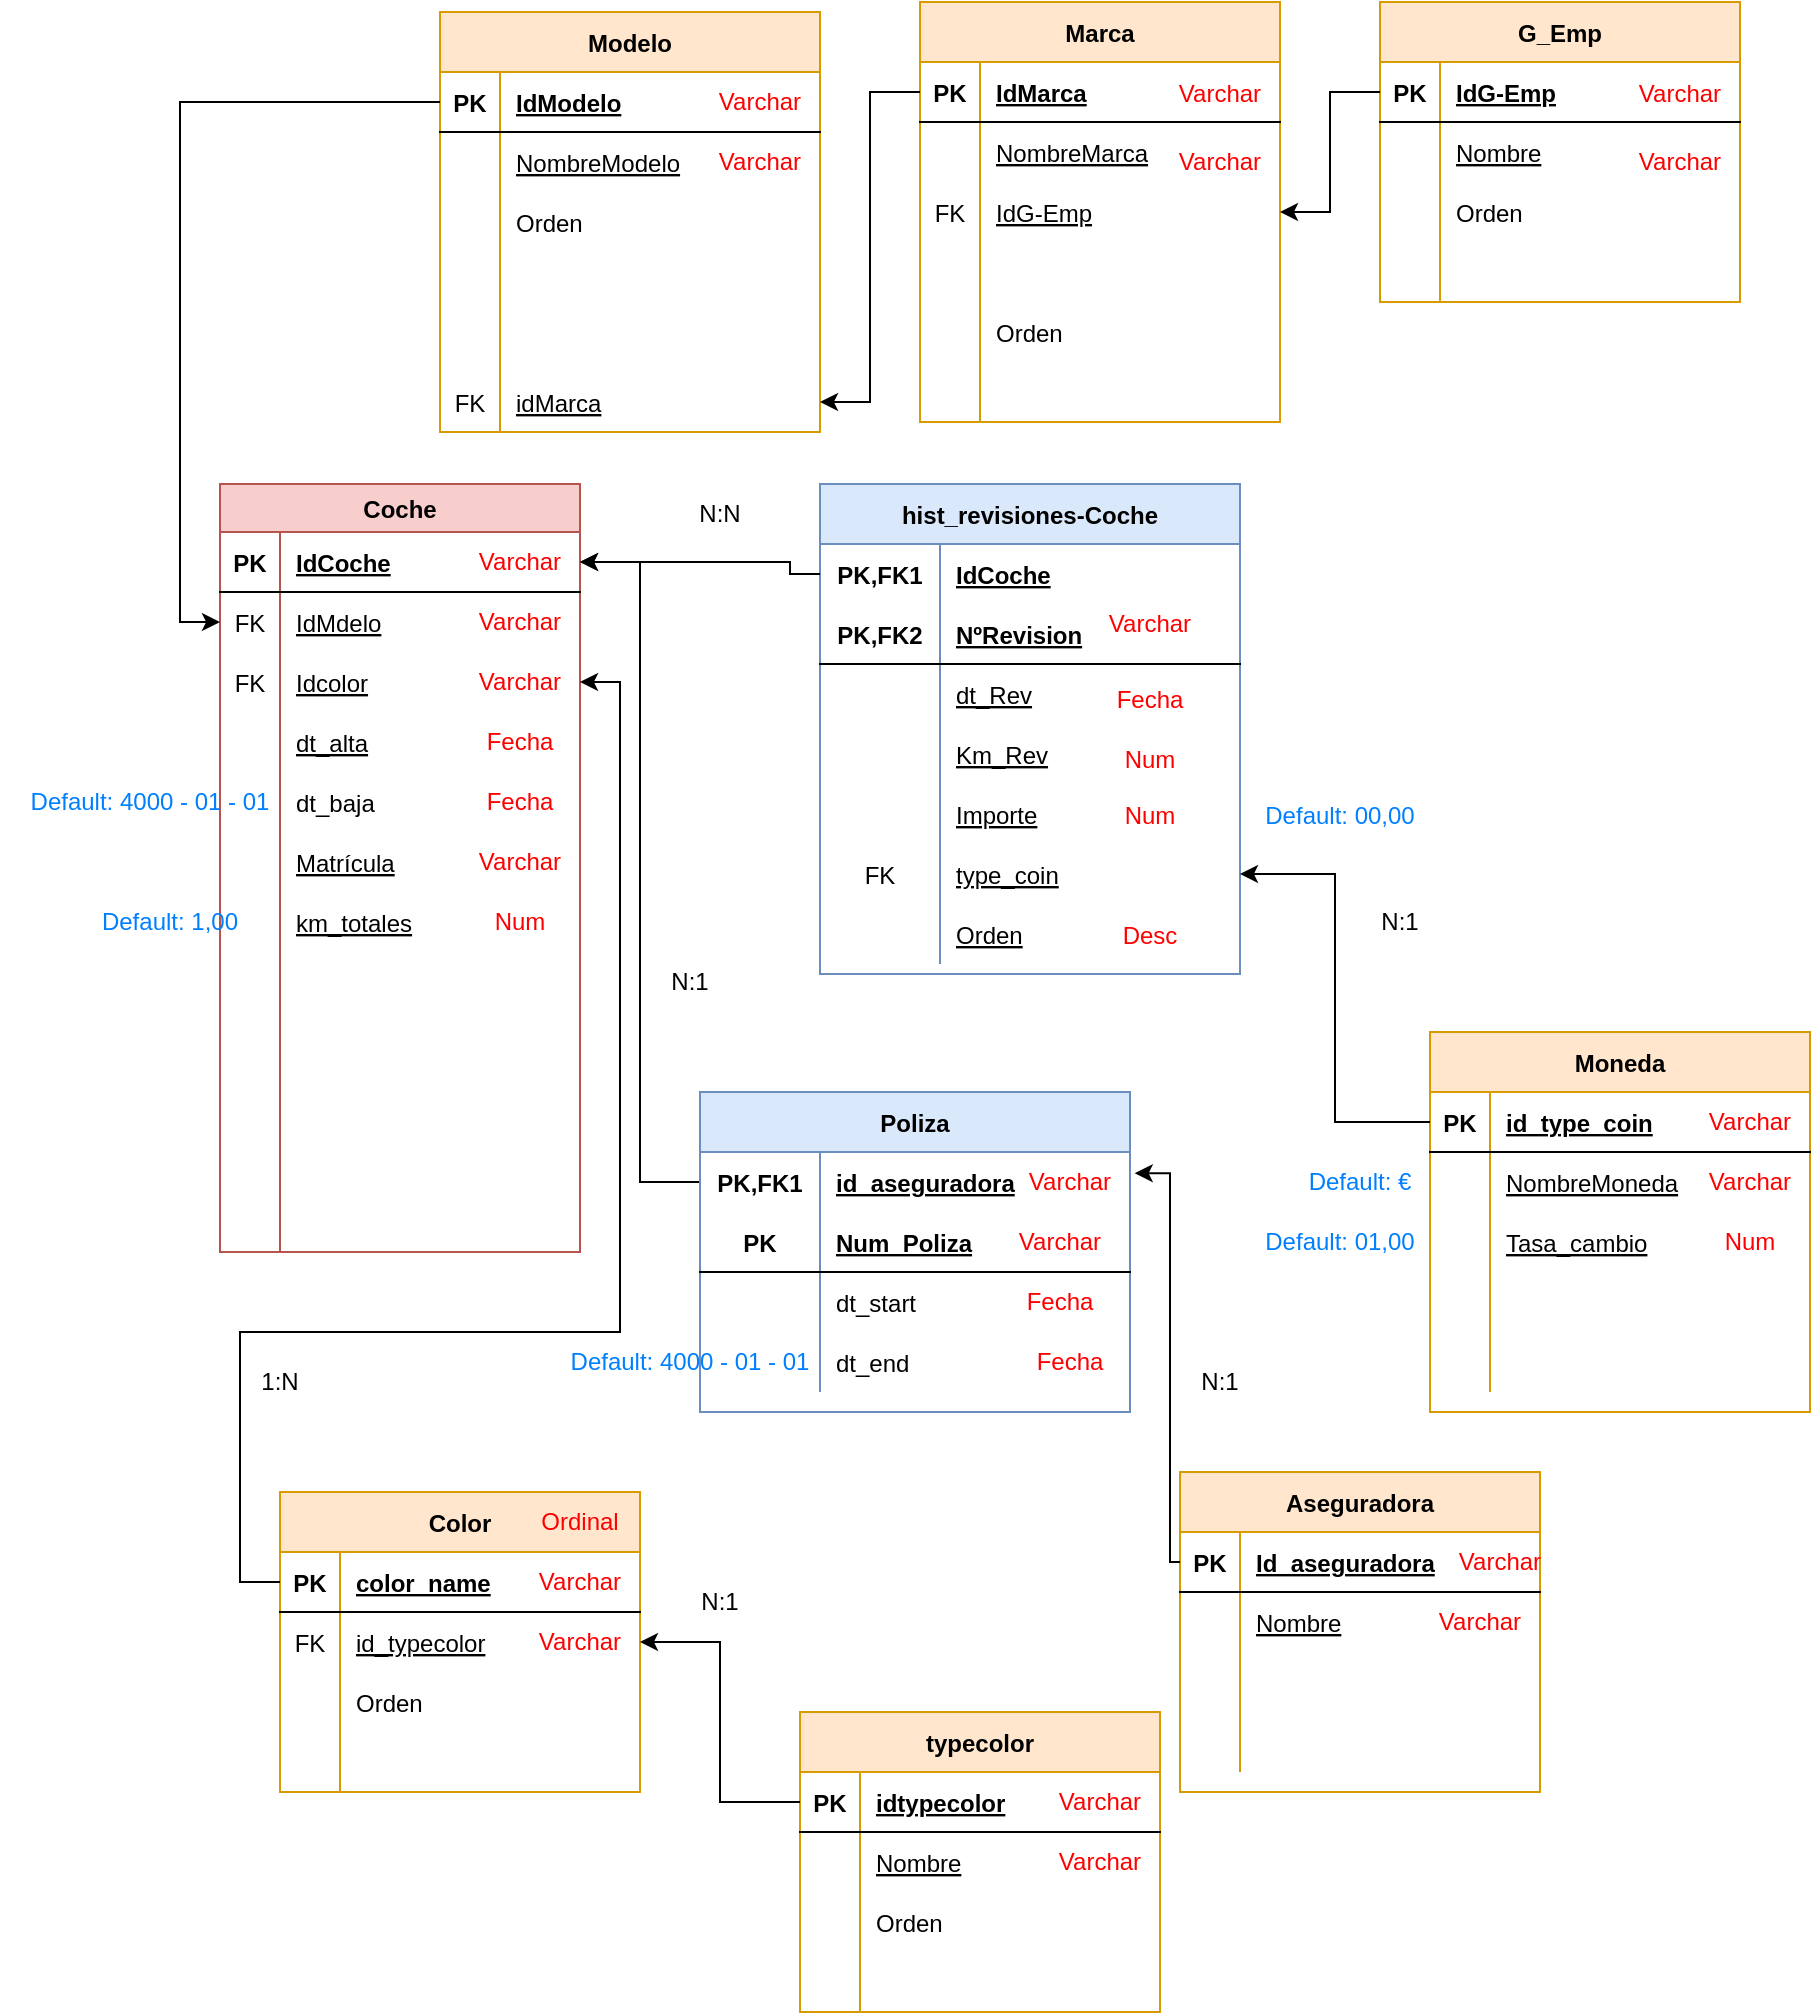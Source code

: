 <mxfile version="20.2.3" type="device"><diagram id="JM8xKvDnMXbt8mWeKj9a" name="Página-1"><mxGraphModel dx="1657" dy="519" grid="1" gridSize="10" guides="1" tooltips="1" connect="1" arrows="1" fold="1" page="1" pageScale="1" pageWidth="827" pageHeight="1169" math="0" shadow="0"><root><mxCell id="0"/><mxCell id="1" parent="0"/><mxCell id="0YQyffvjGmMoZBcCaAnM-1" value="Coche" style="shape=table;startSize=24;container=1;collapsible=1;childLayout=tableLayout;fixedRows=1;rowLines=0;fontStyle=1;align=center;resizeLast=1;fillColor=#f8cecc;strokeColor=#b85450;" parent="1" vertex="1"><mxGeometry x="20" y="286" width="180" height="384" as="geometry"/></mxCell><mxCell id="0YQyffvjGmMoZBcCaAnM-2" value="" style="shape=tableRow;horizontal=0;startSize=0;swimlaneHead=0;swimlaneBody=0;fillColor=none;collapsible=0;dropTarget=0;points=[[0,0.5],[1,0.5]];portConstraint=eastwest;top=0;left=0;right=0;bottom=1;" parent="0YQyffvjGmMoZBcCaAnM-1" vertex="1"><mxGeometry y="24" width="180" height="30" as="geometry"/></mxCell><mxCell id="0YQyffvjGmMoZBcCaAnM-3" value="PK" style="shape=partialRectangle;connectable=0;fillColor=none;top=0;left=0;bottom=0;right=0;fontStyle=1;overflow=hidden;" parent="0YQyffvjGmMoZBcCaAnM-2" vertex="1"><mxGeometry width="30" height="30" as="geometry"><mxRectangle width="30" height="30" as="alternateBounds"/></mxGeometry></mxCell><mxCell id="0YQyffvjGmMoZBcCaAnM-4" value="IdCoche" style="shape=partialRectangle;connectable=0;fillColor=none;top=0;left=0;bottom=0;right=0;align=left;spacingLeft=6;fontStyle=5;overflow=hidden;" parent="0YQyffvjGmMoZBcCaAnM-2" vertex="1"><mxGeometry x="30" width="150" height="30" as="geometry"><mxRectangle width="150" height="30" as="alternateBounds"/></mxGeometry></mxCell><mxCell id="0YQyffvjGmMoZBcCaAnM-5" value="" style="shape=tableRow;horizontal=0;startSize=0;swimlaneHead=0;swimlaneBody=0;fillColor=none;collapsible=0;dropTarget=0;points=[[0,0.5],[1,0.5]];portConstraint=eastwest;top=0;left=0;right=0;bottom=0;" parent="0YQyffvjGmMoZBcCaAnM-1" vertex="1"><mxGeometry y="54" width="180" height="30" as="geometry"/></mxCell><mxCell id="0YQyffvjGmMoZBcCaAnM-6" value="FK" style="shape=partialRectangle;connectable=0;fillColor=none;top=0;left=0;bottom=0;right=0;editable=1;overflow=hidden;" parent="0YQyffvjGmMoZBcCaAnM-5" vertex="1"><mxGeometry width="30" height="30" as="geometry"><mxRectangle width="30" height="30" as="alternateBounds"/></mxGeometry></mxCell><mxCell id="0YQyffvjGmMoZBcCaAnM-7" value="IdMdelo" style="shape=partialRectangle;connectable=0;fillColor=none;top=0;left=0;bottom=0;right=0;align=left;spacingLeft=6;overflow=hidden;fontStyle=4" parent="0YQyffvjGmMoZBcCaAnM-5" vertex="1"><mxGeometry x="30" width="150" height="30" as="geometry"><mxRectangle width="150" height="30" as="alternateBounds"/></mxGeometry></mxCell><mxCell id="0YQyffvjGmMoZBcCaAnM-8" value="" style="shape=tableRow;horizontal=0;startSize=0;swimlaneHead=0;swimlaneBody=0;fillColor=none;collapsible=0;dropTarget=0;points=[[0,0.5],[1,0.5]];portConstraint=eastwest;top=0;left=0;right=0;bottom=0;" parent="0YQyffvjGmMoZBcCaAnM-1" vertex="1"><mxGeometry y="84" width="180" height="30" as="geometry"/></mxCell><mxCell id="0YQyffvjGmMoZBcCaAnM-9" value="FK" style="shape=partialRectangle;connectable=0;fillColor=none;top=0;left=0;bottom=0;right=0;editable=1;overflow=hidden;" parent="0YQyffvjGmMoZBcCaAnM-8" vertex="1"><mxGeometry width="30" height="30" as="geometry"><mxRectangle width="30" height="30" as="alternateBounds"/></mxGeometry></mxCell><mxCell id="0YQyffvjGmMoZBcCaAnM-10" value="Idcolor" style="shape=partialRectangle;connectable=0;fillColor=none;top=0;left=0;bottom=0;right=0;align=left;spacingLeft=6;overflow=hidden;fontStyle=4" parent="0YQyffvjGmMoZBcCaAnM-8" vertex="1"><mxGeometry x="30" width="150" height="30" as="geometry"><mxRectangle width="150" height="30" as="alternateBounds"/></mxGeometry></mxCell><mxCell id="0YQyffvjGmMoZBcCaAnM-11" value="" style="shape=tableRow;horizontal=0;startSize=0;swimlaneHead=0;swimlaneBody=0;fillColor=none;collapsible=0;dropTarget=0;points=[[0,0.5],[1,0.5]];portConstraint=eastwest;top=0;left=0;right=0;bottom=0;" parent="0YQyffvjGmMoZBcCaAnM-1" vertex="1"><mxGeometry y="114" width="180" height="30" as="geometry"/></mxCell><mxCell id="0YQyffvjGmMoZBcCaAnM-12" value="" style="shape=partialRectangle;connectable=0;fillColor=none;top=0;left=0;bottom=0;right=0;editable=1;overflow=hidden;" parent="0YQyffvjGmMoZBcCaAnM-11" vertex="1"><mxGeometry width="30" height="30" as="geometry"><mxRectangle width="30" height="30" as="alternateBounds"/></mxGeometry></mxCell><mxCell id="0YQyffvjGmMoZBcCaAnM-13" value="dt_alta" style="shape=partialRectangle;connectable=0;fillColor=none;top=0;left=0;bottom=0;right=0;align=left;spacingLeft=6;overflow=hidden;fontStyle=4" parent="0YQyffvjGmMoZBcCaAnM-11" vertex="1"><mxGeometry x="30" width="150" height="30" as="geometry"><mxRectangle width="150" height="30" as="alternateBounds"/></mxGeometry></mxCell><mxCell id="bJFjPrGlZx6PhnwLUjVs-72" value="" style="shape=tableRow;horizontal=0;startSize=0;swimlaneHead=0;swimlaneBody=0;fillColor=none;collapsible=0;dropTarget=0;points=[[0,0.5],[1,0.5]];portConstraint=eastwest;top=0;left=0;right=0;bottom=0;" vertex="1" parent="0YQyffvjGmMoZBcCaAnM-1"><mxGeometry y="144" width="180" height="30" as="geometry"/></mxCell><mxCell id="bJFjPrGlZx6PhnwLUjVs-73" value="" style="shape=partialRectangle;connectable=0;fillColor=none;top=0;left=0;bottom=0;right=0;editable=1;overflow=hidden;" vertex="1" parent="bJFjPrGlZx6PhnwLUjVs-72"><mxGeometry width="30" height="30" as="geometry"><mxRectangle width="30" height="30" as="alternateBounds"/></mxGeometry></mxCell><mxCell id="bJFjPrGlZx6PhnwLUjVs-74" value="dt_baja" style="shape=partialRectangle;connectable=0;fillColor=none;top=0;left=0;bottom=0;right=0;align=left;spacingLeft=6;overflow=hidden;fontStyle=0" vertex="1" parent="bJFjPrGlZx6PhnwLUjVs-72"><mxGeometry x="30" width="150" height="30" as="geometry"><mxRectangle width="150" height="30" as="alternateBounds"/></mxGeometry></mxCell><mxCell id="0YQyffvjGmMoZBcCaAnM-110" value="" style="shape=tableRow;horizontal=0;startSize=0;swimlaneHead=0;swimlaneBody=0;fillColor=none;collapsible=0;dropTarget=0;points=[[0,0.5],[1,0.5]];portConstraint=eastwest;top=0;left=0;right=0;bottom=0;" parent="0YQyffvjGmMoZBcCaAnM-1" vertex="1"><mxGeometry y="174" width="180" height="30" as="geometry"/></mxCell><mxCell id="0YQyffvjGmMoZBcCaAnM-111" value="" style="shape=partialRectangle;connectable=0;fillColor=none;top=0;left=0;bottom=0;right=0;editable=1;overflow=hidden;" parent="0YQyffvjGmMoZBcCaAnM-110" vertex="1"><mxGeometry width="30" height="30" as="geometry"><mxRectangle width="30" height="30" as="alternateBounds"/></mxGeometry></mxCell><mxCell id="0YQyffvjGmMoZBcCaAnM-112" value="Matrícula" style="shape=partialRectangle;connectable=0;fillColor=none;top=0;left=0;bottom=0;right=0;align=left;spacingLeft=6;overflow=hidden;fontStyle=4" parent="0YQyffvjGmMoZBcCaAnM-110" vertex="1"><mxGeometry x="30" width="150" height="30" as="geometry"><mxRectangle width="150" height="30" as="alternateBounds"/></mxGeometry></mxCell><mxCell id="bJFjPrGlZx6PhnwLUjVs-121" value="" style="shape=tableRow;horizontal=0;startSize=0;swimlaneHead=0;swimlaneBody=0;fillColor=none;collapsible=0;dropTarget=0;points=[[0,0.5],[1,0.5]];portConstraint=eastwest;top=0;left=0;right=0;bottom=0;" vertex="1" parent="0YQyffvjGmMoZBcCaAnM-1"><mxGeometry y="204" width="180" height="30" as="geometry"/></mxCell><mxCell id="bJFjPrGlZx6PhnwLUjVs-122" value="" style="shape=partialRectangle;connectable=0;fillColor=none;top=0;left=0;bottom=0;right=0;editable=1;overflow=hidden;" vertex="1" parent="bJFjPrGlZx6PhnwLUjVs-121"><mxGeometry width="30" height="30" as="geometry"><mxRectangle width="30" height="30" as="alternateBounds"/></mxGeometry></mxCell><mxCell id="bJFjPrGlZx6PhnwLUjVs-123" value="km_totales" style="shape=partialRectangle;connectable=0;fillColor=none;top=0;left=0;bottom=0;right=0;align=left;spacingLeft=6;overflow=hidden;fontStyle=4" vertex="1" parent="bJFjPrGlZx6PhnwLUjVs-121"><mxGeometry x="30" width="150" height="30" as="geometry"><mxRectangle width="150" height="30" as="alternateBounds"/></mxGeometry></mxCell><mxCell id="0YQyffvjGmMoZBcCaAnM-107" value="" style="shape=tableRow;horizontal=0;startSize=0;swimlaneHead=0;swimlaneBody=0;fillColor=none;collapsible=0;dropTarget=0;points=[[0,0.5],[1,0.5]];portConstraint=eastwest;top=0;left=0;right=0;bottom=0;" parent="0YQyffvjGmMoZBcCaAnM-1" vertex="1"><mxGeometry y="234" width="180" height="30" as="geometry"/></mxCell><mxCell id="0YQyffvjGmMoZBcCaAnM-108" value="" style="shape=partialRectangle;connectable=0;fillColor=none;top=0;left=0;bottom=0;right=0;editable=1;overflow=hidden;" parent="0YQyffvjGmMoZBcCaAnM-107" vertex="1"><mxGeometry width="30" height="30" as="geometry"><mxRectangle width="30" height="30" as="alternateBounds"/></mxGeometry></mxCell><mxCell id="0YQyffvjGmMoZBcCaAnM-109" value="" style="shape=partialRectangle;connectable=0;fillColor=none;top=0;left=0;bottom=0;right=0;align=left;spacingLeft=6;overflow=hidden;fontStyle=4" parent="0YQyffvjGmMoZBcCaAnM-107" vertex="1"><mxGeometry x="30" width="150" height="30" as="geometry"><mxRectangle width="150" height="30" as="alternateBounds"/></mxGeometry></mxCell><mxCell id="0YQyffvjGmMoZBcCaAnM-119" value="" style="shape=tableRow;horizontal=0;startSize=0;swimlaneHead=0;swimlaneBody=0;fillColor=none;collapsible=0;dropTarget=0;points=[[0,0.5],[1,0.5]];portConstraint=eastwest;top=0;left=0;right=0;bottom=0;" parent="0YQyffvjGmMoZBcCaAnM-1" vertex="1"><mxGeometry y="264" width="180" height="30" as="geometry"/></mxCell><mxCell id="0YQyffvjGmMoZBcCaAnM-120" value="" style="shape=partialRectangle;connectable=0;fillColor=none;top=0;left=0;bottom=0;right=0;editable=1;overflow=hidden;" parent="0YQyffvjGmMoZBcCaAnM-119" vertex="1"><mxGeometry width="30" height="30" as="geometry"><mxRectangle width="30" height="30" as="alternateBounds"/></mxGeometry></mxCell><mxCell id="0YQyffvjGmMoZBcCaAnM-121" value="" style="shape=partialRectangle;connectable=0;fillColor=none;top=0;left=0;bottom=0;right=0;align=left;spacingLeft=6;overflow=hidden;fontStyle=0" parent="0YQyffvjGmMoZBcCaAnM-119" vertex="1"><mxGeometry x="30" width="150" height="30" as="geometry"><mxRectangle width="150" height="30" as="alternateBounds"/></mxGeometry></mxCell><mxCell id="0YQyffvjGmMoZBcCaAnM-116" value="" style="shape=tableRow;horizontal=0;startSize=0;swimlaneHead=0;swimlaneBody=0;fillColor=none;collapsible=0;dropTarget=0;points=[[0,0.5],[1,0.5]];portConstraint=eastwest;top=0;left=0;right=0;bottom=0;" parent="0YQyffvjGmMoZBcCaAnM-1" vertex="1"><mxGeometry y="294" width="180" height="30" as="geometry"/></mxCell><mxCell id="0YQyffvjGmMoZBcCaAnM-117" value="" style="shape=partialRectangle;connectable=0;fillColor=none;top=0;left=0;bottom=0;right=0;editable=1;overflow=hidden;" parent="0YQyffvjGmMoZBcCaAnM-116" vertex="1"><mxGeometry width="30" height="30" as="geometry"><mxRectangle width="30" height="30" as="alternateBounds"/></mxGeometry></mxCell><mxCell id="0YQyffvjGmMoZBcCaAnM-118" value="" style="shape=partialRectangle;connectable=0;fillColor=none;top=0;left=0;bottom=0;right=0;align=left;spacingLeft=6;overflow=hidden;fontStyle=0" parent="0YQyffvjGmMoZBcCaAnM-116" vertex="1"><mxGeometry x="30" width="150" height="30" as="geometry"><mxRectangle width="150" height="30" as="alternateBounds"/></mxGeometry></mxCell><mxCell id="6l5QZvjyQVoZpyzpuuwP-33" value="" style="shape=tableRow;horizontal=0;startSize=0;swimlaneHead=0;swimlaneBody=0;fillColor=none;collapsible=0;dropTarget=0;points=[[0,0.5],[1,0.5]];portConstraint=eastwest;top=0;left=0;right=0;bottom=0;" parent="0YQyffvjGmMoZBcCaAnM-1" vertex="1"><mxGeometry y="324" width="180" height="30" as="geometry"/></mxCell><mxCell id="6l5QZvjyQVoZpyzpuuwP-34" value="" style="shape=partialRectangle;connectable=0;fillColor=none;top=0;left=0;bottom=0;right=0;editable=1;overflow=hidden;" parent="6l5QZvjyQVoZpyzpuuwP-33" vertex="1"><mxGeometry width="30" height="30" as="geometry"><mxRectangle width="30" height="30" as="alternateBounds"/></mxGeometry></mxCell><mxCell id="6l5QZvjyQVoZpyzpuuwP-35" value="" style="shape=partialRectangle;connectable=0;fillColor=none;top=0;left=0;bottom=0;right=0;align=left;spacingLeft=6;overflow=hidden;fontStyle=0" parent="6l5QZvjyQVoZpyzpuuwP-33" vertex="1"><mxGeometry x="30" width="150" height="30" as="geometry"><mxRectangle width="150" height="30" as="alternateBounds"/></mxGeometry></mxCell><mxCell id="0YQyffvjGmMoZBcCaAnM-113" value="" style="shape=tableRow;horizontal=0;startSize=0;swimlaneHead=0;swimlaneBody=0;fillColor=none;collapsible=0;dropTarget=0;points=[[0,0.5],[1,0.5]];portConstraint=eastwest;top=0;left=0;right=0;bottom=0;" parent="0YQyffvjGmMoZBcCaAnM-1" vertex="1"><mxGeometry y="354" width="180" height="30" as="geometry"/></mxCell><mxCell id="0YQyffvjGmMoZBcCaAnM-114" value="" style="shape=partialRectangle;connectable=0;fillColor=none;top=0;left=0;bottom=0;right=0;editable=1;overflow=hidden;" parent="0YQyffvjGmMoZBcCaAnM-113" vertex="1"><mxGeometry width="30" height="30" as="geometry"><mxRectangle width="30" height="30" as="alternateBounds"/></mxGeometry></mxCell><mxCell id="0YQyffvjGmMoZBcCaAnM-115" value="" style="shape=partialRectangle;connectable=0;fillColor=none;top=0;left=0;bottom=0;right=0;align=left;spacingLeft=6;overflow=hidden;fontStyle=4" parent="0YQyffvjGmMoZBcCaAnM-113" vertex="1"><mxGeometry x="30" width="150" height="30" as="geometry"><mxRectangle width="150" height="30" as="alternateBounds"/></mxGeometry></mxCell><mxCell id="0YQyffvjGmMoZBcCaAnM-14" value="Marca" style="shape=table;startSize=30;container=1;collapsible=1;childLayout=tableLayout;fixedRows=1;rowLines=0;fontStyle=1;align=center;resizeLast=1;fillColor=#ffe6cc;strokeColor=#d79b00;" parent="1" vertex="1"><mxGeometry x="370" y="45" width="180" height="210" as="geometry"/></mxCell><mxCell id="0YQyffvjGmMoZBcCaAnM-15" value="" style="shape=tableRow;horizontal=0;startSize=0;swimlaneHead=0;swimlaneBody=0;fillColor=none;collapsible=0;dropTarget=0;points=[[0,0.5],[1,0.5]];portConstraint=eastwest;top=0;left=0;right=0;bottom=1;" parent="0YQyffvjGmMoZBcCaAnM-14" vertex="1"><mxGeometry y="30" width="180" height="30" as="geometry"/></mxCell><mxCell id="0YQyffvjGmMoZBcCaAnM-16" value="PK" style="shape=partialRectangle;connectable=0;fillColor=none;top=0;left=0;bottom=0;right=0;fontStyle=1;overflow=hidden;" parent="0YQyffvjGmMoZBcCaAnM-15" vertex="1"><mxGeometry width="30" height="30" as="geometry"><mxRectangle width="30" height="30" as="alternateBounds"/></mxGeometry></mxCell><mxCell id="0YQyffvjGmMoZBcCaAnM-17" value="IdMarca" style="shape=partialRectangle;connectable=0;fillColor=none;top=0;left=0;bottom=0;right=0;align=left;spacingLeft=6;fontStyle=5;overflow=hidden;" parent="0YQyffvjGmMoZBcCaAnM-15" vertex="1"><mxGeometry x="30" width="150" height="30" as="geometry"><mxRectangle width="150" height="30" as="alternateBounds"/></mxGeometry></mxCell><mxCell id="0YQyffvjGmMoZBcCaAnM-18" value="" style="shape=tableRow;horizontal=0;startSize=0;swimlaneHead=0;swimlaneBody=0;fillColor=none;collapsible=0;dropTarget=0;points=[[0,0.5],[1,0.5]];portConstraint=eastwest;top=0;left=0;right=0;bottom=0;" parent="0YQyffvjGmMoZBcCaAnM-14" vertex="1"><mxGeometry y="60" width="180" height="30" as="geometry"/></mxCell><mxCell id="0YQyffvjGmMoZBcCaAnM-19" value="" style="shape=partialRectangle;connectable=0;fillColor=none;top=0;left=0;bottom=0;right=0;editable=1;overflow=hidden;" parent="0YQyffvjGmMoZBcCaAnM-18" vertex="1"><mxGeometry width="30" height="30" as="geometry"><mxRectangle width="30" height="30" as="alternateBounds"/></mxGeometry></mxCell><mxCell id="0YQyffvjGmMoZBcCaAnM-20" value="NombreMarca" style="shape=partialRectangle;connectable=0;fillColor=none;top=0;left=0;bottom=0;right=0;align=left;spacingLeft=6;overflow=hidden;fontStyle=4" parent="0YQyffvjGmMoZBcCaAnM-18" vertex="1"><mxGeometry x="30" width="150" height="30" as="geometry"><mxRectangle width="150" height="30" as="alternateBounds"/></mxGeometry></mxCell><mxCell id="0YQyffvjGmMoZBcCaAnM-54" value="" style="shape=tableRow;horizontal=0;startSize=0;swimlaneHead=0;swimlaneBody=0;fillColor=none;collapsible=0;dropTarget=0;points=[[0,0.5],[1,0.5]];portConstraint=eastwest;top=0;left=0;right=0;bottom=0;" parent="0YQyffvjGmMoZBcCaAnM-14" vertex="1"><mxGeometry y="90" width="180" height="30" as="geometry"/></mxCell><mxCell id="0YQyffvjGmMoZBcCaAnM-55" value="FK" style="shape=partialRectangle;connectable=0;fillColor=none;top=0;left=0;bottom=0;right=0;editable=1;overflow=hidden;" parent="0YQyffvjGmMoZBcCaAnM-54" vertex="1"><mxGeometry width="30" height="30" as="geometry"><mxRectangle width="30" height="30" as="alternateBounds"/></mxGeometry></mxCell><mxCell id="0YQyffvjGmMoZBcCaAnM-56" value="IdG-Emp" style="shape=partialRectangle;connectable=0;fillColor=none;top=0;left=0;bottom=0;right=0;align=left;spacingLeft=6;overflow=hidden;fontStyle=4" parent="0YQyffvjGmMoZBcCaAnM-54" vertex="1"><mxGeometry x="30" width="150" height="30" as="geometry"><mxRectangle width="150" height="30" as="alternateBounds"/></mxGeometry></mxCell><mxCell id="6l5QZvjyQVoZpyzpuuwP-76" value="" style="shape=tableRow;horizontal=0;startSize=0;swimlaneHead=0;swimlaneBody=0;fillColor=none;collapsible=0;dropTarget=0;points=[[0,0.5],[1,0.5]];portConstraint=eastwest;top=0;left=0;right=0;bottom=0;" parent="0YQyffvjGmMoZBcCaAnM-14" vertex="1"><mxGeometry y="120" width="180" height="30" as="geometry"/></mxCell><mxCell id="6l5QZvjyQVoZpyzpuuwP-77" value="" style="shape=partialRectangle;connectable=0;fillColor=none;top=0;left=0;bottom=0;right=0;editable=1;overflow=hidden;" parent="6l5QZvjyQVoZpyzpuuwP-76" vertex="1"><mxGeometry width="30" height="30" as="geometry"><mxRectangle width="30" height="30" as="alternateBounds"/></mxGeometry></mxCell><mxCell id="6l5QZvjyQVoZpyzpuuwP-78" value="" style="shape=partialRectangle;connectable=0;fillColor=none;top=0;left=0;bottom=0;right=0;align=left;spacingLeft=6;overflow=hidden;fontStyle=4" parent="6l5QZvjyQVoZpyzpuuwP-76" vertex="1"><mxGeometry x="30" width="150" height="30" as="geometry"><mxRectangle width="150" height="30" as="alternateBounds"/></mxGeometry></mxCell><mxCell id="0YQyffvjGmMoZBcCaAnM-21" value="" style="shape=tableRow;horizontal=0;startSize=0;swimlaneHead=0;swimlaneBody=0;fillColor=none;collapsible=0;dropTarget=0;points=[[0,0.5],[1,0.5]];portConstraint=eastwest;top=0;left=0;right=0;bottom=0;" parent="0YQyffvjGmMoZBcCaAnM-14" vertex="1"><mxGeometry y="150" width="180" height="30" as="geometry"/></mxCell><mxCell id="0YQyffvjGmMoZBcCaAnM-22" value="" style="shape=partialRectangle;connectable=0;fillColor=none;top=0;left=0;bottom=0;right=0;editable=1;overflow=hidden;" parent="0YQyffvjGmMoZBcCaAnM-21" vertex="1"><mxGeometry width="30" height="30" as="geometry"><mxRectangle width="30" height="30" as="alternateBounds"/></mxGeometry></mxCell><mxCell id="0YQyffvjGmMoZBcCaAnM-23" value="Orden" style="shape=partialRectangle;connectable=0;fillColor=none;top=0;left=0;bottom=0;right=0;align=left;spacingLeft=6;overflow=hidden;" parent="0YQyffvjGmMoZBcCaAnM-21" vertex="1"><mxGeometry x="30" width="150" height="30" as="geometry"><mxRectangle width="150" height="30" as="alternateBounds"/></mxGeometry></mxCell><mxCell id="0YQyffvjGmMoZBcCaAnM-24" value="" style="shape=tableRow;horizontal=0;startSize=0;swimlaneHead=0;swimlaneBody=0;fillColor=none;collapsible=0;dropTarget=0;points=[[0,0.5],[1,0.5]];portConstraint=eastwest;top=0;left=0;right=0;bottom=0;" parent="0YQyffvjGmMoZBcCaAnM-14" vertex="1"><mxGeometry y="180" width="180" height="30" as="geometry"/></mxCell><mxCell id="0YQyffvjGmMoZBcCaAnM-25" value="" style="shape=partialRectangle;connectable=0;fillColor=none;top=0;left=0;bottom=0;right=0;editable=1;overflow=hidden;" parent="0YQyffvjGmMoZBcCaAnM-24" vertex="1"><mxGeometry width="30" height="30" as="geometry"><mxRectangle width="30" height="30" as="alternateBounds"/></mxGeometry></mxCell><mxCell id="0YQyffvjGmMoZBcCaAnM-26" value="" style="shape=partialRectangle;connectable=0;fillColor=none;top=0;left=0;bottom=0;right=0;align=left;spacingLeft=6;overflow=hidden;" parent="0YQyffvjGmMoZBcCaAnM-24" vertex="1"><mxGeometry x="30" width="150" height="30" as="geometry"><mxRectangle width="150" height="30" as="alternateBounds"/></mxGeometry></mxCell><mxCell id="0YQyffvjGmMoZBcCaAnM-28" value="G_Emp" style="shape=table;startSize=30;container=1;collapsible=1;childLayout=tableLayout;fixedRows=1;rowLines=0;fontStyle=1;align=center;resizeLast=1;fillColor=#ffe6cc;strokeColor=#d79b00;" parent="1" vertex="1"><mxGeometry x="600" y="45" width="180" height="150" as="geometry"/></mxCell><mxCell id="0YQyffvjGmMoZBcCaAnM-29" value="" style="shape=tableRow;horizontal=0;startSize=0;swimlaneHead=0;swimlaneBody=0;fillColor=none;collapsible=0;dropTarget=0;points=[[0,0.5],[1,0.5]];portConstraint=eastwest;top=0;left=0;right=0;bottom=1;" parent="0YQyffvjGmMoZBcCaAnM-28" vertex="1"><mxGeometry y="30" width="180" height="30" as="geometry"/></mxCell><mxCell id="0YQyffvjGmMoZBcCaAnM-30" value="PK" style="shape=partialRectangle;connectable=0;fillColor=none;top=0;left=0;bottom=0;right=0;fontStyle=1;overflow=hidden;" parent="0YQyffvjGmMoZBcCaAnM-29" vertex="1"><mxGeometry width="30" height="30" as="geometry"><mxRectangle width="30" height="30" as="alternateBounds"/></mxGeometry></mxCell><mxCell id="0YQyffvjGmMoZBcCaAnM-31" value="IdG-Emp" style="shape=partialRectangle;connectable=0;fillColor=none;top=0;left=0;bottom=0;right=0;align=left;spacingLeft=6;fontStyle=5;overflow=hidden;" parent="0YQyffvjGmMoZBcCaAnM-29" vertex="1"><mxGeometry x="30" width="150" height="30" as="geometry"><mxRectangle width="150" height="30" as="alternateBounds"/></mxGeometry></mxCell><mxCell id="0YQyffvjGmMoZBcCaAnM-32" value="" style="shape=tableRow;horizontal=0;startSize=0;swimlaneHead=0;swimlaneBody=0;fillColor=none;collapsible=0;dropTarget=0;points=[[0,0.5],[1,0.5]];portConstraint=eastwest;top=0;left=0;right=0;bottom=0;" parent="0YQyffvjGmMoZBcCaAnM-28" vertex="1"><mxGeometry y="60" width="180" height="30" as="geometry"/></mxCell><mxCell id="0YQyffvjGmMoZBcCaAnM-33" value="" style="shape=partialRectangle;connectable=0;fillColor=none;top=0;left=0;bottom=0;right=0;editable=1;overflow=hidden;" parent="0YQyffvjGmMoZBcCaAnM-32" vertex="1"><mxGeometry width="30" height="30" as="geometry"><mxRectangle width="30" height="30" as="alternateBounds"/></mxGeometry></mxCell><mxCell id="0YQyffvjGmMoZBcCaAnM-34" value="Nombre" style="shape=partialRectangle;connectable=0;fillColor=none;top=0;left=0;bottom=0;right=0;align=left;spacingLeft=6;overflow=hidden;fontStyle=4" parent="0YQyffvjGmMoZBcCaAnM-32" vertex="1"><mxGeometry x="30" width="150" height="30" as="geometry"><mxRectangle width="150" height="30" as="alternateBounds"/></mxGeometry></mxCell><mxCell id="0YQyffvjGmMoZBcCaAnM-35" value="" style="shape=tableRow;horizontal=0;startSize=0;swimlaneHead=0;swimlaneBody=0;fillColor=none;collapsible=0;dropTarget=0;points=[[0,0.5],[1,0.5]];portConstraint=eastwest;top=0;left=0;right=0;bottom=0;" parent="0YQyffvjGmMoZBcCaAnM-28" vertex="1"><mxGeometry y="90" width="180" height="30" as="geometry"/></mxCell><mxCell id="0YQyffvjGmMoZBcCaAnM-36" value="" style="shape=partialRectangle;connectable=0;fillColor=none;top=0;left=0;bottom=0;right=0;editable=1;overflow=hidden;" parent="0YQyffvjGmMoZBcCaAnM-35" vertex="1"><mxGeometry width="30" height="30" as="geometry"><mxRectangle width="30" height="30" as="alternateBounds"/></mxGeometry></mxCell><mxCell id="0YQyffvjGmMoZBcCaAnM-37" value="Orden" style="shape=partialRectangle;connectable=0;fillColor=none;top=0;left=0;bottom=0;right=0;align=left;spacingLeft=6;overflow=hidden;" parent="0YQyffvjGmMoZBcCaAnM-35" vertex="1"><mxGeometry x="30" width="150" height="30" as="geometry"><mxRectangle width="150" height="30" as="alternateBounds"/></mxGeometry></mxCell><mxCell id="0YQyffvjGmMoZBcCaAnM-38" value="" style="shape=tableRow;horizontal=0;startSize=0;swimlaneHead=0;swimlaneBody=0;fillColor=none;collapsible=0;dropTarget=0;points=[[0,0.5],[1,0.5]];portConstraint=eastwest;top=0;left=0;right=0;bottom=0;" parent="0YQyffvjGmMoZBcCaAnM-28" vertex="1"><mxGeometry y="120" width="180" height="30" as="geometry"/></mxCell><mxCell id="0YQyffvjGmMoZBcCaAnM-39" value="" style="shape=partialRectangle;connectable=0;fillColor=none;top=0;left=0;bottom=0;right=0;editable=1;overflow=hidden;" parent="0YQyffvjGmMoZBcCaAnM-38" vertex="1"><mxGeometry width="30" height="30" as="geometry"><mxRectangle width="30" height="30" as="alternateBounds"/></mxGeometry></mxCell><mxCell id="0YQyffvjGmMoZBcCaAnM-40" value="" style="shape=partialRectangle;connectable=0;fillColor=none;top=0;left=0;bottom=0;right=0;align=left;spacingLeft=6;overflow=hidden;" parent="0YQyffvjGmMoZBcCaAnM-38" vertex="1"><mxGeometry x="30" width="150" height="30" as="geometry"><mxRectangle width="150" height="30" as="alternateBounds"/></mxGeometry></mxCell><mxCell id="0YQyffvjGmMoZBcCaAnM-59" value="Color" style="shape=table;startSize=30;container=1;collapsible=1;childLayout=tableLayout;fixedRows=1;rowLines=0;fontStyle=1;align=center;resizeLast=1;fillColor=#ffe6cc;strokeColor=#d79b00;" parent="1" vertex="1"><mxGeometry x="50" y="790" width="180" height="150" as="geometry"/></mxCell><mxCell id="0YQyffvjGmMoZBcCaAnM-60" value="" style="shape=tableRow;horizontal=0;startSize=0;swimlaneHead=0;swimlaneBody=0;fillColor=none;collapsible=0;dropTarget=0;points=[[0,0.5],[1,0.5]];portConstraint=eastwest;top=0;left=0;right=0;bottom=1;" parent="0YQyffvjGmMoZBcCaAnM-59" vertex="1"><mxGeometry y="30" width="180" height="30" as="geometry"/></mxCell><mxCell id="0YQyffvjGmMoZBcCaAnM-61" value="PK" style="shape=partialRectangle;connectable=0;fillColor=none;top=0;left=0;bottom=0;right=0;fontStyle=1;overflow=hidden;" parent="0YQyffvjGmMoZBcCaAnM-60" vertex="1"><mxGeometry width="30" height="30" as="geometry"><mxRectangle width="30" height="30" as="alternateBounds"/></mxGeometry></mxCell><mxCell id="0YQyffvjGmMoZBcCaAnM-62" value="color_name" style="shape=partialRectangle;connectable=0;fillColor=none;top=0;left=0;bottom=0;right=0;align=left;spacingLeft=6;fontStyle=5;overflow=hidden;" parent="0YQyffvjGmMoZBcCaAnM-60" vertex="1"><mxGeometry x="30" width="150" height="30" as="geometry"><mxRectangle width="150" height="30" as="alternateBounds"/></mxGeometry></mxCell><mxCell id="0YQyffvjGmMoZBcCaAnM-66" value="" style="shape=tableRow;horizontal=0;startSize=0;swimlaneHead=0;swimlaneBody=0;fillColor=none;collapsible=0;dropTarget=0;points=[[0,0.5],[1,0.5]];portConstraint=eastwest;top=0;left=0;right=0;bottom=0;" parent="0YQyffvjGmMoZBcCaAnM-59" vertex="1"><mxGeometry y="60" width="180" height="30" as="geometry"/></mxCell><mxCell id="0YQyffvjGmMoZBcCaAnM-67" value="FK" style="shape=partialRectangle;connectable=0;fillColor=none;top=0;left=0;bottom=0;right=0;editable=1;overflow=hidden;" parent="0YQyffvjGmMoZBcCaAnM-66" vertex="1"><mxGeometry width="30" height="30" as="geometry"><mxRectangle width="30" height="30" as="alternateBounds"/></mxGeometry></mxCell><mxCell id="0YQyffvjGmMoZBcCaAnM-68" value="id_typecolor" style="shape=partialRectangle;connectable=0;fillColor=none;top=0;left=0;bottom=0;right=0;align=left;spacingLeft=6;overflow=hidden;fontStyle=4" parent="0YQyffvjGmMoZBcCaAnM-66" vertex="1"><mxGeometry x="30" width="150" height="30" as="geometry"><mxRectangle width="150" height="30" as="alternateBounds"/></mxGeometry></mxCell><mxCell id="0YQyffvjGmMoZBcCaAnM-69" value="" style="shape=tableRow;horizontal=0;startSize=0;swimlaneHead=0;swimlaneBody=0;fillColor=none;collapsible=0;dropTarget=0;points=[[0,0.5],[1,0.5]];portConstraint=eastwest;top=0;left=0;right=0;bottom=0;" parent="0YQyffvjGmMoZBcCaAnM-59" vertex="1"><mxGeometry y="90" width="180" height="30" as="geometry"/></mxCell><mxCell id="0YQyffvjGmMoZBcCaAnM-70" value="" style="shape=partialRectangle;connectable=0;fillColor=none;top=0;left=0;bottom=0;right=0;editable=1;overflow=hidden;" parent="0YQyffvjGmMoZBcCaAnM-69" vertex="1"><mxGeometry width="30" height="30" as="geometry"><mxRectangle width="30" height="30" as="alternateBounds"/></mxGeometry></mxCell><mxCell id="0YQyffvjGmMoZBcCaAnM-71" value="Orden" style="shape=partialRectangle;connectable=0;fillColor=none;top=0;left=0;bottom=0;right=0;align=left;spacingLeft=6;overflow=hidden;" parent="0YQyffvjGmMoZBcCaAnM-69" vertex="1"><mxGeometry x="30" width="150" height="30" as="geometry"><mxRectangle width="150" height="30" as="alternateBounds"/></mxGeometry></mxCell><mxCell id="0YQyffvjGmMoZBcCaAnM-63" value="" style="shape=tableRow;horizontal=0;startSize=0;swimlaneHead=0;swimlaneBody=0;fillColor=none;collapsible=0;dropTarget=0;points=[[0,0.5],[1,0.5]];portConstraint=eastwest;top=0;left=0;right=0;bottom=0;" parent="0YQyffvjGmMoZBcCaAnM-59" vertex="1"><mxGeometry y="120" width="180" height="30" as="geometry"/></mxCell><mxCell id="0YQyffvjGmMoZBcCaAnM-64" value="" style="shape=partialRectangle;connectable=0;fillColor=none;top=0;left=0;bottom=0;right=0;editable=1;overflow=hidden;" parent="0YQyffvjGmMoZBcCaAnM-63" vertex="1"><mxGeometry width="30" height="30" as="geometry"><mxRectangle width="30" height="30" as="alternateBounds"/></mxGeometry></mxCell><mxCell id="0YQyffvjGmMoZBcCaAnM-65" value="" style="shape=partialRectangle;connectable=0;fillColor=none;top=0;left=0;bottom=0;right=0;align=left;spacingLeft=6;overflow=hidden;fontStyle=4" parent="0YQyffvjGmMoZBcCaAnM-63" vertex="1"><mxGeometry x="30" width="150" height="30" as="geometry"><mxRectangle width="150" height="30" as="alternateBounds"/></mxGeometry></mxCell><mxCell id="0YQyffvjGmMoZBcCaAnM-85" value="Modelo" style="shape=table;startSize=30;container=1;collapsible=1;childLayout=tableLayout;fixedRows=1;rowLines=0;fontStyle=1;align=center;resizeLast=1;fillColor=#ffe6cc;strokeColor=#d79b00;" parent="1" vertex="1"><mxGeometry x="130" y="50" width="190" height="210" as="geometry"/></mxCell><mxCell id="0YQyffvjGmMoZBcCaAnM-86" value="" style="shape=tableRow;horizontal=0;startSize=0;swimlaneHead=0;swimlaneBody=0;fillColor=none;collapsible=0;dropTarget=0;points=[[0,0.5],[1,0.5]];portConstraint=eastwest;top=0;left=0;right=0;bottom=1;" parent="0YQyffvjGmMoZBcCaAnM-85" vertex="1"><mxGeometry y="30" width="190" height="30" as="geometry"/></mxCell><mxCell id="0YQyffvjGmMoZBcCaAnM-87" value="PK" style="shape=partialRectangle;connectable=0;fillColor=none;top=0;left=0;bottom=0;right=0;fontStyle=1;overflow=hidden;" parent="0YQyffvjGmMoZBcCaAnM-86" vertex="1"><mxGeometry width="30" height="30" as="geometry"><mxRectangle width="30" height="30" as="alternateBounds"/></mxGeometry></mxCell><mxCell id="0YQyffvjGmMoZBcCaAnM-88" value="IdModelo" style="shape=partialRectangle;connectable=0;fillColor=none;top=0;left=0;bottom=0;right=0;align=left;spacingLeft=6;fontStyle=5;overflow=hidden;" parent="0YQyffvjGmMoZBcCaAnM-86" vertex="1"><mxGeometry x="30" width="160" height="30" as="geometry"><mxRectangle width="160" height="30" as="alternateBounds"/></mxGeometry></mxCell><mxCell id="0YQyffvjGmMoZBcCaAnM-92" value="" style="shape=tableRow;horizontal=0;startSize=0;swimlaneHead=0;swimlaneBody=0;fillColor=none;collapsible=0;dropTarget=0;points=[[0,0.5],[1,0.5]];portConstraint=eastwest;top=0;left=0;right=0;bottom=0;" parent="0YQyffvjGmMoZBcCaAnM-85" vertex="1"><mxGeometry y="60" width="190" height="30" as="geometry"/></mxCell><mxCell id="0YQyffvjGmMoZBcCaAnM-93" value="" style="shape=partialRectangle;connectable=0;fillColor=none;top=0;left=0;bottom=0;right=0;editable=1;overflow=hidden;" parent="0YQyffvjGmMoZBcCaAnM-92" vertex="1"><mxGeometry width="30" height="30" as="geometry"><mxRectangle width="30" height="30" as="alternateBounds"/></mxGeometry></mxCell><mxCell id="0YQyffvjGmMoZBcCaAnM-94" value="NombreModelo" style="shape=partialRectangle;connectable=0;fillColor=none;top=0;left=0;bottom=0;right=0;align=left;spacingLeft=6;overflow=hidden;fontStyle=4" parent="0YQyffvjGmMoZBcCaAnM-92" vertex="1"><mxGeometry x="30" width="160" height="30" as="geometry"><mxRectangle width="160" height="30" as="alternateBounds"/></mxGeometry></mxCell><mxCell id="0YQyffvjGmMoZBcCaAnM-95" value="" style="shape=tableRow;horizontal=0;startSize=0;swimlaneHead=0;swimlaneBody=0;fillColor=none;collapsible=0;dropTarget=0;points=[[0,0.5],[1,0.5]];portConstraint=eastwest;top=0;left=0;right=0;bottom=0;" parent="0YQyffvjGmMoZBcCaAnM-85" vertex="1"><mxGeometry y="90" width="190" height="30" as="geometry"/></mxCell><mxCell id="0YQyffvjGmMoZBcCaAnM-96" value="" style="shape=partialRectangle;connectable=0;fillColor=none;top=0;left=0;bottom=0;right=0;editable=1;overflow=hidden;" parent="0YQyffvjGmMoZBcCaAnM-95" vertex="1"><mxGeometry width="30" height="30" as="geometry"><mxRectangle width="30" height="30" as="alternateBounds"/></mxGeometry></mxCell><mxCell id="0YQyffvjGmMoZBcCaAnM-97" value="Orden" style="shape=partialRectangle;connectable=0;fillColor=none;top=0;left=0;bottom=0;right=0;align=left;spacingLeft=6;overflow=hidden;" parent="0YQyffvjGmMoZBcCaAnM-95" vertex="1"><mxGeometry x="30" width="160" height="30" as="geometry"><mxRectangle width="160" height="30" as="alternateBounds"/></mxGeometry></mxCell><mxCell id="0YQyffvjGmMoZBcCaAnM-89" value="" style="shape=tableRow;horizontal=0;startSize=0;swimlaneHead=0;swimlaneBody=0;fillColor=none;collapsible=0;dropTarget=0;points=[[0,0.5],[1,0.5]];portConstraint=eastwest;top=0;left=0;right=0;bottom=0;" parent="0YQyffvjGmMoZBcCaAnM-85" vertex="1"><mxGeometry y="120" width="190" height="30" as="geometry"/></mxCell><mxCell id="0YQyffvjGmMoZBcCaAnM-90" value="" style="shape=partialRectangle;connectable=0;fillColor=none;top=0;left=0;bottom=0;right=0;editable=1;overflow=hidden;" parent="0YQyffvjGmMoZBcCaAnM-89" vertex="1"><mxGeometry width="30" height="30" as="geometry"><mxRectangle width="30" height="30" as="alternateBounds"/></mxGeometry></mxCell><mxCell id="0YQyffvjGmMoZBcCaAnM-91" value="" style="shape=partialRectangle;connectable=0;fillColor=none;top=0;left=0;bottom=0;right=0;align=left;spacingLeft=6;overflow=hidden;fontStyle=4" parent="0YQyffvjGmMoZBcCaAnM-89" vertex="1"><mxGeometry x="30" width="160" height="30" as="geometry"><mxRectangle width="160" height="30" as="alternateBounds"/></mxGeometry></mxCell><mxCell id="0YQyffvjGmMoZBcCaAnM-98" value="" style="shape=tableRow;horizontal=0;startSize=0;swimlaneHead=0;swimlaneBody=0;fillColor=none;collapsible=0;dropTarget=0;points=[[0,0.5],[1,0.5]];portConstraint=eastwest;top=0;left=0;right=0;bottom=0;" parent="0YQyffvjGmMoZBcCaAnM-85" vertex="1"><mxGeometry y="150" width="190" height="30" as="geometry"/></mxCell><mxCell id="0YQyffvjGmMoZBcCaAnM-99" value="" style="shape=partialRectangle;connectable=0;fillColor=none;top=0;left=0;bottom=0;right=0;editable=1;overflow=hidden;" parent="0YQyffvjGmMoZBcCaAnM-98" vertex="1"><mxGeometry width="30" height="30" as="geometry"><mxRectangle width="30" height="30" as="alternateBounds"/></mxGeometry></mxCell><mxCell id="0YQyffvjGmMoZBcCaAnM-100" value="" style="shape=partialRectangle;connectable=0;fillColor=none;top=0;left=0;bottom=0;right=0;align=left;spacingLeft=6;overflow=hidden;" parent="0YQyffvjGmMoZBcCaAnM-98" vertex="1"><mxGeometry x="30" width="160" height="30" as="geometry"><mxRectangle width="160" height="30" as="alternateBounds"/></mxGeometry></mxCell><mxCell id="bJFjPrGlZx6PhnwLUjVs-125" value="" style="shape=tableRow;horizontal=0;startSize=0;swimlaneHead=0;swimlaneBody=0;fillColor=none;collapsible=0;dropTarget=0;points=[[0,0.5],[1,0.5]];portConstraint=eastwest;top=0;left=0;right=0;bottom=0;" vertex="1" parent="0YQyffvjGmMoZBcCaAnM-85"><mxGeometry y="180" width="190" height="30" as="geometry"/></mxCell><mxCell id="bJFjPrGlZx6PhnwLUjVs-126" value="FK" style="shape=partialRectangle;connectable=0;fillColor=none;top=0;left=0;bottom=0;right=0;editable=1;overflow=hidden;" vertex="1" parent="bJFjPrGlZx6PhnwLUjVs-125"><mxGeometry width="30" height="30" as="geometry"><mxRectangle width="30" height="30" as="alternateBounds"/></mxGeometry></mxCell><mxCell id="bJFjPrGlZx6PhnwLUjVs-127" value="idMarca" style="shape=partialRectangle;connectable=0;fillColor=none;top=0;left=0;bottom=0;right=0;align=left;spacingLeft=6;overflow=hidden;fontStyle=4" vertex="1" parent="bJFjPrGlZx6PhnwLUjVs-125"><mxGeometry x="30" width="160" height="30" as="geometry"><mxRectangle width="160" height="30" as="alternateBounds"/></mxGeometry></mxCell><mxCell id="0YQyffvjGmMoZBcCaAnM-104" style="edgeStyle=orthogonalEdgeStyle;rounded=0;orthogonalLoop=1;jettySize=auto;html=1;entryX=1;entryY=0.5;entryDx=0;entryDy=0;" parent="1" source="0YQyffvjGmMoZBcCaAnM-60" target="0YQyffvjGmMoZBcCaAnM-8" edge="1"><mxGeometry relative="1" as="geometry"><Array as="points"><mxPoint x="30" y="835"/><mxPoint x="30" y="710"/><mxPoint x="220" y="710"/><mxPoint x="220" y="385"/></Array></mxGeometry></mxCell><mxCell id="0YQyffvjGmMoZBcCaAnM-136" value="Moneda" style="shape=table;startSize=30;container=1;collapsible=1;childLayout=tableLayout;fixedRows=1;rowLines=0;fontStyle=1;align=center;resizeLast=1;fillColor=#ffe6cc;strokeColor=#d79b00;" parent="1" vertex="1"><mxGeometry x="625" y="560" width="190" height="190" as="geometry"/></mxCell><mxCell id="0YQyffvjGmMoZBcCaAnM-137" value="" style="shape=tableRow;horizontal=0;startSize=0;swimlaneHead=0;swimlaneBody=0;fillColor=none;collapsible=0;dropTarget=0;points=[[0,0.5],[1,0.5]];portConstraint=eastwest;top=0;left=0;right=0;bottom=1;" parent="0YQyffvjGmMoZBcCaAnM-136" vertex="1"><mxGeometry y="30" width="190" height="30" as="geometry"/></mxCell><mxCell id="0YQyffvjGmMoZBcCaAnM-138" value="PK" style="shape=partialRectangle;connectable=0;fillColor=none;top=0;left=0;bottom=0;right=0;fontStyle=1;overflow=hidden;" parent="0YQyffvjGmMoZBcCaAnM-137" vertex="1"><mxGeometry width="30" height="30" as="geometry"><mxRectangle width="30" height="30" as="alternateBounds"/></mxGeometry></mxCell><mxCell id="0YQyffvjGmMoZBcCaAnM-139" value="id_type_coin" style="shape=partialRectangle;connectable=0;fillColor=none;top=0;left=0;bottom=0;right=0;align=left;spacingLeft=6;fontStyle=5;overflow=hidden;" parent="0YQyffvjGmMoZBcCaAnM-137" vertex="1"><mxGeometry x="30" width="160" height="30" as="geometry"><mxRectangle width="160" height="30" as="alternateBounds"/></mxGeometry></mxCell><mxCell id="0YQyffvjGmMoZBcCaAnM-140" value="" style="shape=tableRow;horizontal=0;startSize=0;swimlaneHead=0;swimlaneBody=0;fillColor=none;collapsible=0;dropTarget=0;points=[[0,0.5],[1,0.5]];portConstraint=eastwest;top=0;left=0;right=0;bottom=0;" parent="0YQyffvjGmMoZBcCaAnM-136" vertex="1"><mxGeometry y="60" width="190" height="30" as="geometry"/></mxCell><mxCell id="0YQyffvjGmMoZBcCaAnM-141" value="" style="shape=partialRectangle;connectable=0;fillColor=none;top=0;left=0;bottom=0;right=0;editable=1;overflow=hidden;" parent="0YQyffvjGmMoZBcCaAnM-140" vertex="1"><mxGeometry width="30" height="30" as="geometry"><mxRectangle width="30" height="30" as="alternateBounds"/></mxGeometry></mxCell><mxCell id="0YQyffvjGmMoZBcCaAnM-142" value="NombreMoneda" style="shape=partialRectangle;connectable=0;fillColor=none;top=0;left=0;bottom=0;right=0;align=left;spacingLeft=6;overflow=hidden;fontStyle=4" parent="0YQyffvjGmMoZBcCaAnM-140" vertex="1"><mxGeometry x="30" width="160" height="30" as="geometry"><mxRectangle width="160" height="30" as="alternateBounds"/></mxGeometry></mxCell><mxCell id="0YQyffvjGmMoZBcCaAnM-143" value="" style="shape=tableRow;horizontal=0;startSize=0;swimlaneHead=0;swimlaneBody=0;fillColor=none;collapsible=0;dropTarget=0;points=[[0,0.5],[1,0.5]];portConstraint=eastwest;top=0;left=0;right=0;bottom=0;" parent="0YQyffvjGmMoZBcCaAnM-136" vertex="1"><mxGeometry y="90" width="190" height="30" as="geometry"/></mxCell><mxCell id="0YQyffvjGmMoZBcCaAnM-144" value="" style="shape=partialRectangle;connectable=0;fillColor=none;top=0;left=0;bottom=0;right=0;editable=1;overflow=hidden;" parent="0YQyffvjGmMoZBcCaAnM-143" vertex="1"><mxGeometry width="30" height="30" as="geometry"><mxRectangle width="30" height="30" as="alternateBounds"/></mxGeometry></mxCell><mxCell id="0YQyffvjGmMoZBcCaAnM-145" value="Tasa_cambio" style="shape=partialRectangle;connectable=0;fillColor=none;top=0;left=0;bottom=0;right=0;align=left;spacingLeft=6;overflow=hidden;fontStyle=4" parent="0YQyffvjGmMoZBcCaAnM-143" vertex="1"><mxGeometry x="30" width="160" height="30" as="geometry"><mxRectangle width="160" height="30" as="alternateBounds"/></mxGeometry></mxCell><mxCell id="bJFjPrGlZx6PhnwLUjVs-48" value="" style="shape=tableRow;horizontal=0;startSize=0;swimlaneHead=0;swimlaneBody=0;fillColor=none;collapsible=0;dropTarget=0;points=[[0,0.5],[1,0.5]];portConstraint=eastwest;top=0;left=0;right=0;bottom=0;" vertex="1" parent="0YQyffvjGmMoZBcCaAnM-136"><mxGeometry y="120" width="190" height="30" as="geometry"/></mxCell><mxCell id="bJFjPrGlZx6PhnwLUjVs-49" value="" style="shape=partialRectangle;connectable=0;fillColor=none;top=0;left=0;bottom=0;right=0;editable=1;overflow=hidden;" vertex="1" parent="bJFjPrGlZx6PhnwLUjVs-48"><mxGeometry width="30" height="30" as="geometry"><mxRectangle width="30" height="30" as="alternateBounds"/></mxGeometry></mxCell><mxCell id="bJFjPrGlZx6PhnwLUjVs-50" value="" style="shape=partialRectangle;connectable=0;fillColor=none;top=0;left=0;bottom=0;right=0;align=left;spacingLeft=6;overflow=hidden;fontStyle=0" vertex="1" parent="bJFjPrGlZx6PhnwLUjVs-48"><mxGeometry x="30" width="160" height="30" as="geometry"><mxRectangle width="160" height="30" as="alternateBounds"/></mxGeometry></mxCell><mxCell id="0YQyffvjGmMoZBcCaAnM-146" value="" style="shape=tableRow;horizontal=0;startSize=0;swimlaneHead=0;swimlaneBody=0;fillColor=none;collapsible=0;dropTarget=0;points=[[0,0.5],[1,0.5]];portConstraint=eastwest;top=0;left=0;right=0;bottom=0;" parent="0YQyffvjGmMoZBcCaAnM-136" vertex="1"><mxGeometry y="150" width="190" height="30" as="geometry"/></mxCell><mxCell id="0YQyffvjGmMoZBcCaAnM-147" value="" style="shape=partialRectangle;connectable=0;fillColor=none;top=0;left=0;bottom=0;right=0;editable=1;overflow=hidden;" parent="0YQyffvjGmMoZBcCaAnM-146" vertex="1"><mxGeometry width="30" height="30" as="geometry"><mxRectangle width="30" height="30" as="alternateBounds"/></mxGeometry></mxCell><mxCell id="0YQyffvjGmMoZBcCaAnM-148" value="" style="shape=partialRectangle;connectable=0;fillColor=none;top=0;left=0;bottom=0;right=0;align=left;spacingLeft=6;overflow=hidden;" parent="0YQyffvjGmMoZBcCaAnM-146" vertex="1"><mxGeometry x="30" width="160" height="30" as="geometry"><mxRectangle width="160" height="30" as="alternateBounds"/></mxGeometry></mxCell><mxCell id="6l5QZvjyQVoZpyzpuuwP-69" style="edgeStyle=orthogonalEdgeStyle;rounded=0;orthogonalLoop=1;jettySize=auto;html=1;entryX=1;entryY=0.5;entryDx=0;entryDy=0;exitX=0;exitY=0.5;exitDx=0;exitDy=0;" parent="1" source="bJFjPrGlZx6PhnwLUjVs-161" target="bJFjPrGlZx6PhnwLUjVs-16" edge="1"><mxGeometry relative="1" as="geometry"><mxPoint x="305" y="705" as="sourcePoint"/><mxPoint x="200" y="420" as="targetPoint"/><Array as="points"><mxPoint x="230" y="635"/><mxPoint x="230" y="325"/></Array></mxGeometry></mxCell><mxCell id="bJFjPrGlZx6PhnwLUjVs-3" value="Varchar" style="text;html=1;strokeColor=none;fillColor=none;align=center;verticalAlign=middle;whiteSpace=wrap;rounded=0;fontColor=#FF0000;" vertex="1" parent="1"><mxGeometry x="720" y="110" width="60" height="30" as="geometry"/></mxCell><mxCell id="bJFjPrGlZx6PhnwLUjVs-4" value="Varchar" style="text;html=1;strokeColor=none;fillColor=none;align=center;verticalAlign=middle;whiteSpace=wrap;rounded=0;fontColor=#FF0000;" vertex="1" parent="1"><mxGeometry x="490" y="110" width="60" height="30" as="geometry"/></mxCell><mxCell id="bJFjPrGlZx6PhnwLUjVs-5" value="Varchar" style="text;html=1;strokeColor=none;fillColor=none;align=center;verticalAlign=middle;whiteSpace=wrap;rounded=0;fontColor=#FF0000;" vertex="1" parent="1"><mxGeometry x="260" y="110" width="60" height="30" as="geometry"/></mxCell><mxCell id="bJFjPrGlZx6PhnwLUjVs-8" value="Varchar" style="text;html=1;strokeColor=none;fillColor=none;align=center;verticalAlign=middle;whiteSpace=wrap;rounded=0;fontColor=#FF0000;" vertex="1" parent="1"><mxGeometry x="455" y="341" width="60" height="30" as="geometry"/></mxCell><mxCell id="bJFjPrGlZx6PhnwLUjVs-11" value="Varchar" style="text;html=1;strokeColor=none;fillColor=none;align=center;verticalAlign=middle;whiteSpace=wrap;rounded=0;fontColor=#FF0000;" vertex="1" parent="1"><mxGeometry x="490" y="76" width="60" height="30" as="geometry"/></mxCell><mxCell id="bJFjPrGlZx6PhnwLUjVs-12" value="Varchar" style="text;html=1;strokeColor=none;fillColor=none;align=center;verticalAlign=middle;whiteSpace=wrap;rounded=0;fontColor=#FF0000;" vertex="1" parent="1"><mxGeometry x="260" y="80" width="60" height="30" as="geometry"/></mxCell><mxCell id="bJFjPrGlZx6PhnwLUjVs-13" value="Varchar" style="text;html=1;strokeColor=none;fillColor=none;align=center;verticalAlign=middle;whiteSpace=wrap;rounded=0;fontColor=#FF0000;" vertex="1" parent="1"><mxGeometry x="720" y="76" width="60" height="30" as="geometry"/></mxCell><mxCell id="bJFjPrGlZx6PhnwLUjVs-15" value="Varchar" style="text;html=1;strokeColor=none;fillColor=none;align=center;verticalAlign=middle;whiteSpace=wrap;rounded=0;fontColor=#FF0000;" vertex="1" parent="1"><mxGeometry x="170" y="820" width="60" height="30" as="geometry"/></mxCell><mxCell id="bJFjPrGlZx6PhnwLUjVs-16" value="Varchar" style="text;html=1;strokeColor=none;fillColor=none;align=center;verticalAlign=middle;whiteSpace=wrap;rounded=0;fontColor=#FF0000;" vertex="1" parent="1"><mxGeometry x="140" y="310" width="60" height="30" as="geometry"/></mxCell><mxCell id="bJFjPrGlZx6PhnwLUjVs-17" value="Varchar" style="text;html=1;strokeColor=none;fillColor=none;align=center;verticalAlign=middle;whiteSpace=wrap;rounded=0;fontColor=#FF0000;" vertex="1" parent="1"><mxGeometry x="140" y="340" width="60" height="30" as="geometry"/></mxCell><mxCell id="bJFjPrGlZx6PhnwLUjVs-18" value="Varchar" style="text;html=1;strokeColor=none;fillColor=none;align=center;verticalAlign=middle;whiteSpace=wrap;rounded=0;fontColor=#FF0000;" vertex="1" parent="1"><mxGeometry x="140" y="370" width="60" height="30" as="geometry"/></mxCell><mxCell id="bJFjPrGlZx6PhnwLUjVs-20" value="Varchar" style="text;html=1;strokeColor=none;fillColor=none;align=center;verticalAlign=middle;whiteSpace=wrap;rounded=0;fontColor=#FF0000;" vertex="1" parent="1"><mxGeometry x="140" y="460" width="60" height="30" as="geometry"/></mxCell><mxCell id="bJFjPrGlZx6PhnwLUjVs-22" value="hist_revisiones-Coche" style="shape=table;startSize=30;container=1;collapsible=1;childLayout=tableLayout;fixedRows=1;rowLines=0;fontStyle=1;align=center;resizeLast=1;fillColor=#dae8fc;strokeColor=#6c8ebf;" vertex="1" parent="1"><mxGeometry x="320" y="286" width="210" height="245" as="geometry"/></mxCell><mxCell id="bJFjPrGlZx6PhnwLUjVs-23" value="" style="shape=tableRow;horizontal=0;startSize=0;swimlaneHead=0;swimlaneBody=0;fillColor=none;collapsible=0;dropTarget=0;points=[[0,0.5],[1,0.5]];portConstraint=eastwest;top=0;left=0;right=0;bottom=0;fontColor=#000000;" vertex="1" parent="bJFjPrGlZx6PhnwLUjVs-22"><mxGeometry y="30" width="210" height="30" as="geometry"/></mxCell><mxCell id="bJFjPrGlZx6PhnwLUjVs-24" value="PK,FK1" style="shape=partialRectangle;connectable=0;fillColor=none;top=0;left=0;bottom=0;right=0;fontStyle=1;overflow=hidden;fontColor=#000000;" vertex="1" parent="bJFjPrGlZx6PhnwLUjVs-23"><mxGeometry width="60" height="30" as="geometry"><mxRectangle width="60" height="30" as="alternateBounds"/></mxGeometry></mxCell><mxCell id="bJFjPrGlZx6PhnwLUjVs-25" value="IdCoche" style="shape=partialRectangle;connectable=0;fillColor=none;top=0;left=0;bottom=0;right=0;align=left;spacingLeft=6;fontStyle=5;overflow=hidden;fontColor=#000000;" vertex="1" parent="bJFjPrGlZx6PhnwLUjVs-23"><mxGeometry x="60" width="150" height="30" as="geometry"><mxRectangle width="150" height="30" as="alternateBounds"/></mxGeometry></mxCell><mxCell id="bJFjPrGlZx6PhnwLUjVs-26" value="" style="shape=tableRow;horizontal=0;startSize=0;swimlaneHead=0;swimlaneBody=0;fillColor=none;collapsible=0;dropTarget=0;points=[[0,0.5],[1,0.5]];portConstraint=eastwest;top=0;left=0;right=0;bottom=1;fontColor=#000000;" vertex="1" parent="bJFjPrGlZx6PhnwLUjVs-22"><mxGeometry y="60" width="210" height="30" as="geometry"/></mxCell><mxCell id="bJFjPrGlZx6PhnwLUjVs-27" value="PK,FK2" style="shape=partialRectangle;connectable=0;fillColor=none;top=0;left=0;bottom=0;right=0;fontStyle=1;overflow=hidden;fontColor=#000000;" vertex="1" parent="bJFjPrGlZx6PhnwLUjVs-26"><mxGeometry width="60" height="30" as="geometry"><mxRectangle width="60" height="30" as="alternateBounds"/></mxGeometry></mxCell><mxCell id="bJFjPrGlZx6PhnwLUjVs-28" value="NºRevision" style="shape=partialRectangle;connectable=0;fillColor=none;top=0;left=0;bottom=0;right=0;align=left;spacingLeft=6;fontStyle=5;overflow=hidden;fontColor=#000000;" vertex="1" parent="bJFjPrGlZx6PhnwLUjVs-26"><mxGeometry x="60" width="150" height="30" as="geometry"><mxRectangle width="150" height="30" as="alternateBounds"/></mxGeometry></mxCell><mxCell id="bJFjPrGlZx6PhnwLUjVs-29" value="" style="shape=tableRow;horizontal=0;startSize=0;swimlaneHead=0;swimlaneBody=0;fillColor=none;collapsible=0;dropTarget=0;points=[[0,0.5],[1,0.5]];portConstraint=eastwest;top=0;left=0;right=0;bottom=0;fontColor=#000000;" vertex="1" parent="bJFjPrGlZx6PhnwLUjVs-22"><mxGeometry y="90" width="210" height="30" as="geometry"/></mxCell><mxCell id="bJFjPrGlZx6PhnwLUjVs-30" value="" style="shape=partialRectangle;connectable=0;fillColor=none;top=0;left=0;bottom=0;right=0;editable=1;overflow=hidden;fontColor=#000000;" vertex="1" parent="bJFjPrGlZx6PhnwLUjVs-29"><mxGeometry width="60" height="30" as="geometry"><mxRectangle width="60" height="30" as="alternateBounds"/></mxGeometry></mxCell><mxCell id="bJFjPrGlZx6PhnwLUjVs-31" value="dt_Rev" style="shape=partialRectangle;connectable=0;fillColor=none;top=0;left=0;bottom=0;right=0;align=left;spacingLeft=6;overflow=hidden;fontColor=#000000;fontStyle=4" vertex="1" parent="bJFjPrGlZx6PhnwLUjVs-29"><mxGeometry x="60" width="150" height="30" as="geometry"><mxRectangle width="150" height="30" as="alternateBounds"/></mxGeometry></mxCell><mxCell id="bJFjPrGlZx6PhnwLUjVs-32" value="" style="shape=tableRow;horizontal=0;startSize=0;swimlaneHead=0;swimlaneBody=0;fillColor=none;collapsible=0;dropTarget=0;points=[[0,0.5],[1,0.5]];portConstraint=eastwest;top=0;left=0;right=0;bottom=0;fontColor=#000000;" vertex="1" parent="bJFjPrGlZx6PhnwLUjVs-22"><mxGeometry y="120" width="210" height="30" as="geometry"/></mxCell><mxCell id="bJFjPrGlZx6PhnwLUjVs-33" value="" style="shape=partialRectangle;connectable=0;fillColor=none;top=0;left=0;bottom=0;right=0;editable=1;overflow=hidden;fontColor=#000000;" vertex="1" parent="bJFjPrGlZx6PhnwLUjVs-32"><mxGeometry width="60" height="30" as="geometry"><mxRectangle width="60" height="30" as="alternateBounds"/></mxGeometry></mxCell><mxCell id="bJFjPrGlZx6PhnwLUjVs-34" value="Km_Rev" style="shape=partialRectangle;connectable=0;fillColor=none;top=0;left=0;bottom=0;right=0;align=left;spacingLeft=6;overflow=hidden;fontColor=#000000;fontStyle=4" vertex="1" parent="bJFjPrGlZx6PhnwLUjVs-32"><mxGeometry x="60" width="150" height="30" as="geometry"><mxRectangle width="150" height="30" as="alternateBounds"/></mxGeometry></mxCell><mxCell id="bJFjPrGlZx6PhnwLUjVs-40" value="" style="shape=tableRow;horizontal=0;startSize=0;swimlaneHead=0;swimlaneBody=0;fillColor=none;collapsible=0;dropTarget=0;points=[[0,0.5],[1,0.5]];portConstraint=eastwest;top=0;left=0;right=0;bottom=0;fontColor=#000000;" vertex="1" parent="bJFjPrGlZx6PhnwLUjVs-22"><mxGeometry y="150" width="210" height="30" as="geometry"/></mxCell><mxCell id="bJFjPrGlZx6PhnwLUjVs-41" value="" style="shape=partialRectangle;connectable=0;fillColor=none;top=0;left=0;bottom=0;right=0;editable=1;overflow=hidden;fontColor=#000000;" vertex="1" parent="bJFjPrGlZx6PhnwLUjVs-40"><mxGeometry width="60" height="30" as="geometry"><mxRectangle width="60" height="30" as="alternateBounds"/></mxGeometry></mxCell><mxCell id="bJFjPrGlZx6PhnwLUjVs-42" value="Importe" style="shape=partialRectangle;connectable=0;fillColor=none;top=0;left=0;bottom=0;right=0;align=left;spacingLeft=6;overflow=hidden;fontColor=#000000;fontStyle=4" vertex="1" parent="bJFjPrGlZx6PhnwLUjVs-40"><mxGeometry x="60" width="150" height="30" as="geometry"><mxRectangle width="150" height="30" as="alternateBounds"/></mxGeometry></mxCell><mxCell id="bJFjPrGlZx6PhnwLUjVs-43" value="" style="shape=tableRow;horizontal=0;startSize=0;swimlaneHead=0;swimlaneBody=0;fillColor=none;collapsible=0;dropTarget=0;points=[[0,0.5],[1,0.5]];portConstraint=eastwest;top=0;left=0;right=0;bottom=0;fontColor=#000000;" vertex="1" parent="bJFjPrGlZx6PhnwLUjVs-22"><mxGeometry y="180" width="210" height="30" as="geometry"/></mxCell><mxCell id="bJFjPrGlZx6PhnwLUjVs-44" value="FK" style="shape=partialRectangle;connectable=0;fillColor=none;top=0;left=0;bottom=0;right=0;editable=1;overflow=hidden;fontColor=#000000;" vertex="1" parent="bJFjPrGlZx6PhnwLUjVs-43"><mxGeometry width="60" height="30" as="geometry"><mxRectangle width="60" height="30" as="alternateBounds"/></mxGeometry></mxCell><mxCell id="bJFjPrGlZx6PhnwLUjVs-45" value="type_coin" style="shape=partialRectangle;connectable=0;fillColor=none;top=0;left=0;bottom=0;right=0;align=left;spacingLeft=6;overflow=hidden;fontColor=#000000;fontStyle=4" vertex="1" parent="bJFjPrGlZx6PhnwLUjVs-43"><mxGeometry x="60" width="150" height="30" as="geometry"><mxRectangle width="150" height="30" as="alternateBounds"/></mxGeometry></mxCell><mxCell id="bJFjPrGlZx6PhnwLUjVs-107" value="" style="shape=tableRow;horizontal=0;startSize=0;swimlaneHead=0;swimlaneBody=0;fillColor=none;collapsible=0;dropTarget=0;points=[[0,0.5],[1,0.5]];portConstraint=eastwest;top=0;left=0;right=0;bottom=0;fontColor=#000000;" vertex="1" parent="bJFjPrGlZx6PhnwLUjVs-22"><mxGeometry y="210" width="210" height="30" as="geometry"/></mxCell><mxCell id="bJFjPrGlZx6PhnwLUjVs-108" value="" style="shape=partialRectangle;connectable=0;fillColor=none;top=0;left=0;bottom=0;right=0;editable=1;overflow=hidden;fontColor=#000000;" vertex="1" parent="bJFjPrGlZx6PhnwLUjVs-107"><mxGeometry width="60" height="30" as="geometry"><mxRectangle width="60" height="30" as="alternateBounds"/></mxGeometry></mxCell><mxCell id="bJFjPrGlZx6PhnwLUjVs-109" value="Orden" style="shape=partialRectangle;connectable=0;fillColor=none;top=0;left=0;bottom=0;right=0;align=left;spacingLeft=6;overflow=hidden;fontColor=#000000;fontStyle=4" vertex="1" parent="bJFjPrGlZx6PhnwLUjVs-107"><mxGeometry x="60" width="150" height="30" as="geometry"><mxRectangle width="150" height="30" as="alternateBounds"/></mxGeometry></mxCell><mxCell id="bJFjPrGlZx6PhnwLUjVs-46" style="edgeStyle=orthogonalEdgeStyle;rounded=0;orthogonalLoop=1;jettySize=auto;html=1;fontColor=#000000;" edge="1" parent="1" source="0YQyffvjGmMoZBcCaAnM-137" target="bJFjPrGlZx6PhnwLUjVs-43"><mxGeometry relative="1" as="geometry"/></mxCell><mxCell id="bJFjPrGlZx6PhnwLUjVs-47" style="edgeStyle=orthogonalEdgeStyle;rounded=0;orthogonalLoop=1;jettySize=auto;html=1;entryX=1;entryY=0.5;entryDx=0;entryDy=0;fontColor=#000000;exitX=0;exitY=0.5;exitDx=0;exitDy=0;" edge="1" parent="1" source="bJFjPrGlZx6PhnwLUjVs-23" target="bJFjPrGlZx6PhnwLUjVs-16"><mxGeometry relative="1" as="geometry"><Array as="points"><mxPoint x="305" y="325"/></Array></mxGeometry></mxCell><mxCell id="bJFjPrGlZx6PhnwLUjVs-52" value="Fecha" style="text;html=1;strokeColor=none;fillColor=none;align=center;verticalAlign=middle;whiteSpace=wrap;rounded=0;fontColor=#FF0000;" vertex="1" parent="1"><mxGeometry x="455" y="378.5" width="60" height="30" as="geometry"/></mxCell><mxCell id="bJFjPrGlZx6PhnwLUjVs-53" value="Fecha" style="text;html=1;strokeColor=none;fillColor=none;align=center;verticalAlign=middle;whiteSpace=wrap;rounded=0;fontColor=#FF0000;" vertex="1" parent="1"><mxGeometry x="140" y="400" width="60" height="30" as="geometry"/></mxCell><mxCell id="bJFjPrGlZx6PhnwLUjVs-60" value="Fecha" style="text;html=1;strokeColor=none;fillColor=none;align=center;verticalAlign=middle;whiteSpace=wrap;rounded=0;fontColor=#FF0000;" vertex="1" parent="1"><mxGeometry x="415" y="710" width="60" height="30" as="geometry"/></mxCell><mxCell id="bJFjPrGlZx6PhnwLUjVs-61" value="Fecha" style="text;html=1;strokeColor=none;fillColor=none;align=center;verticalAlign=middle;whiteSpace=wrap;rounded=0;fontColor=#FF0000;" vertex="1" parent="1"><mxGeometry x="140" y="430" width="60" height="30" as="geometry"/></mxCell><mxCell id="bJFjPrGlZx6PhnwLUjVs-62" value="Default: 4000 - 01 - 01" style="text;html=1;strokeColor=none;fillColor=none;align=center;verticalAlign=middle;whiteSpace=wrap;rounded=0;fontColor=#007FFF;" vertex="1" parent="1"><mxGeometry x="180" y="710" width="150" height="30" as="geometry"/></mxCell><mxCell id="bJFjPrGlZx6PhnwLUjVs-63" value="Num" style="text;html=1;strokeColor=none;fillColor=none;align=center;verticalAlign=middle;whiteSpace=wrap;rounded=0;fontColor=#FF0000;" vertex="1" parent="1"><mxGeometry x="455" y="437" width="60" height="30" as="geometry"/></mxCell><mxCell id="bJFjPrGlZx6PhnwLUjVs-64" value="Default: 00,00" style="text;html=1;strokeColor=none;fillColor=none;align=center;verticalAlign=middle;whiteSpace=wrap;rounded=0;fontColor=#007FFF;" vertex="1" parent="1"><mxGeometry x="505" y="437" width="150" height="30" as="geometry"/></mxCell><mxCell id="bJFjPrGlZx6PhnwLUjVs-65" value="Default: €" style="text;html=1;strokeColor=none;fillColor=none;align=center;verticalAlign=middle;whiteSpace=wrap;rounded=0;fontColor=#007FFF;" vertex="1" parent="1"><mxGeometry x="515" y="620" width="150" height="30" as="geometry"/></mxCell><mxCell id="bJFjPrGlZx6PhnwLUjVs-66" value="Num" style="text;html=1;strokeColor=none;fillColor=none;align=center;verticalAlign=middle;whiteSpace=wrap;rounded=0;fontColor=#FF0000;" vertex="1" parent="1"><mxGeometry x="755" y="650" width="60" height="30" as="geometry"/></mxCell><mxCell id="bJFjPrGlZx6PhnwLUjVs-69" value="Varchar" style="text;html=1;strokeColor=none;fillColor=none;align=center;verticalAlign=middle;whiteSpace=wrap;rounded=0;fontColor=#FF0000;" vertex="1" parent="1"><mxGeometry x="755" y="620" width="60" height="30" as="geometry"/></mxCell><mxCell id="bJFjPrGlZx6PhnwLUjVs-70" value="Default: 01,00" style="text;html=1;strokeColor=none;fillColor=none;align=center;verticalAlign=middle;whiteSpace=wrap;rounded=0;fontColor=#007FFF;" vertex="1" parent="1"><mxGeometry x="505" y="650" width="150" height="30" as="geometry"/></mxCell><mxCell id="bJFjPrGlZx6PhnwLUjVs-71" value="Num" style="text;html=1;strokeColor=none;fillColor=none;align=center;verticalAlign=middle;whiteSpace=wrap;rounded=0;fontColor=#FF0000;" vertex="1" parent="1"><mxGeometry x="455" y="408.5" width="60" height="30" as="geometry"/></mxCell><mxCell id="bJFjPrGlZx6PhnwLUjVs-75" value="Fecha" style="text;html=1;strokeColor=none;fillColor=none;align=center;verticalAlign=middle;whiteSpace=wrap;rounded=0;fontColor=#FF0000;" vertex="1" parent="1"><mxGeometry x="410" y="680" width="60" height="30" as="geometry"/></mxCell><mxCell id="bJFjPrGlZx6PhnwLUjVs-76" value="Varchar" style="text;html=1;strokeColor=none;fillColor=none;align=center;verticalAlign=middle;whiteSpace=wrap;rounded=0;fontColor=#FF0000;" vertex="1" parent="1"><mxGeometry x="410" y="650" width="60" height="30" as="geometry"/></mxCell><mxCell id="bJFjPrGlZx6PhnwLUjVs-77" value="Varchar" style="text;html=1;strokeColor=none;fillColor=none;align=center;verticalAlign=middle;whiteSpace=wrap;rounded=0;fontColor=#FF0000;" vertex="1" parent="1"><mxGeometry x="415" y="620" width="60" height="30" as="geometry"/></mxCell><mxCell id="bJFjPrGlZx6PhnwLUjVs-78" value="Varchar" style="text;html=1;strokeColor=none;fillColor=none;align=center;verticalAlign=middle;whiteSpace=wrap;rounded=0;fontColor=#FF0000;" vertex="1" parent="1"><mxGeometry x="620" y="840" width="60" height="30" as="geometry"/></mxCell><mxCell id="bJFjPrGlZx6PhnwLUjVs-79" value="Default: 4000 - 01 - 01" style="text;html=1;strokeColor=none;fillColor=none;align=center;verticalAlign=middle;whiteSpace=wrap;rounded=0;fontColor=#007FFF;" vertex="1" parent="1"><mxGeometry x="-90" y="430" width="150" height="30" as="geometry"/></mxCell><mxCell id="bJFjPrGlZx6PhnwLUjVs-80" value="Num" style="text;html=1;strokeColor=none;fillColor=none;align=center;verticalAlign=middle;whiteSpace=wrap;rounded=0;fontColor=#FF0000;" vertex="1" parent="1"><mxGeometry x="140" y="490" width="60" height="30" as="geometry"/></mxCell><mxCell id="bJFjPrGlZx6PhnwLUjVs-103" value="Varchar" style="text;html=1;strokeColor=none;fillColor=none;align=center;verticalAlign=middle;whiteSpace=wrap;rounded=0;fontColor=#FF0000;" vertex="1" parent="1"><mxGeometry x="755" y="590" width="60" height="30" as="geometry"/></mxCell><mxCell id="bJFjPrGlZx6PhnwLUjVs-104" value="Default: 1,00" style="text;html=1;strokeColor=none;fillColor=none;align=center;verticalAlign=middle;whiteSpace=wrap;rounded=0;fontColor=#007FFF;" vertex="1" parent="1"><mxGeometry x="-80" y="490" width="150" height="30" as="geometry"/></mxCell><mxCell id="bJFjPrGlZx6PhnwLUjVs-110" value="Desc" style="text;html=1;strokeColor=none;fillColor=none;align=center;verticalAlign=middle;whiteSpace=wrap;rounded=0;fontColor=#FF0000;" vertex="1" parent="1"><mxGeometry x="455" y="497" width="60" height="30" as="geometry"/></mxCell><mxCell id="bJFjPrGlZx6PhnwLUjVs-116" style="edgeStyle=orthogonalEdgeStyle;rounded=0;orthogonalLoop=1;jettySize=auto;html=1;entryX=1;entryY=0.5;entryDx=0;entryDy=0;fontColor=#007FFF;" edge="1" parent="1" source="0YQyffvjGmMoZBcCaAnM-29" target="0YQyffvjGmMoZBcCaAnM-54"><mxGeometry relative="1" as="geometry"/></mxCell><mxCell id="bJFjPrGlZx6PhnwLUjVs-118" style="edgeStyle=orthogonalEdgeStyle;rounded=0;orthogonalLoop=1;jettySize=auto;html=1;entryX=0;entryY=0.5;entryDx=0;entryDy=0;fontColor=#007FFF;" edge="1" parent="1" source="0YQyffvjGmMoZBcCaAnM-86" target="0YQyffvjGmMoZBcCaAnM-5"><mxGeometry relative="1" as="geometry"/></mxCell><mxCell id="bJFjPrGlZx6PhnwLUjVs-119" value="Ordinal" style="text;html=1;strokeColor=none;fillColor=none;align=center;verticalAlign=middle;whiteSpace=wrap;rounded=0;fontColor=#FF0000;" vertex="1" parent="1"><mxGeometry x="170" y="790" width="60" height="30" as="geometry"/></mxCell><mxCell id="bJFjPrGlZx6PhnwLUjVs-128" style="edgeStyle=orthogonalEdgeStyle;rounded=0;orthogonalLoop=1;jettySize=auto;html=1;entryX=1;entryY=0.5;entryDx=0;entryDy=0;fontColor=#007FFF;" edge="1" parent="1" source="0YQyffvjGmMoZBcCaAnM-15" target="bJFjPrGlZx6PhnwLUjVs-125"><mxGeometry relative="1" as="geometry"/></mxCell><mxCell id="bJFjPrGlZx6PhnwLUjVs-130" value="typecolor" style="shape=table;startSize=30;container=1;collapsible=1;childLayout=tableLayout;fixedRows=1;rowLines=0;fontStyle=1;align=center;resizeLast=1;fillColor=#ffe6cc;strokeColor=#d79b00;" vertex="1" parent="1"><mxGeometry x="310" y="900" width="180" height="150" as="geometry"/></mxCell><mxCell id="bJFjPrGlZx6PhnwLUjVs-131" value="" style="shape=tableRow;horizontal=0;startSize=0;swimlaneHead=0;swimlaneBody=0;fillColor=none;collapsible=0;dropTarget=0;points=[[0,0.5],[1,0.5]];portConstraint=eastwest;top=0;left=0;right=0;bottom=1;" vertex="1" parent="bJFjPrGlZx6PhnwLUjVs-130"><mxGeometry y="30" width="180" height="30" as="geometry"/></mxCell><mxCell id="bJFjPrGlZx6PhnwLUjVs-132" value="PK" style="shape=partialRectangle;connectable=0;fillColor=none;top=0;left=0;bottom=0;right=0;fontStyle=1;overflow=hidden;" vertex="1" parent="bJFjPrGlZx6PhnwLUjVs-131"><mxGeometry width="30" height="30" as="geometry"><mxRectangle width="30" height="30" as="alternateBounds"/></mxGeometry></mxCell><mxCell id="bJFjPrGlZx6PhnwLUjVs-133" value="idtypecolor" style="shape=partialRectangle;connectable=0;fillColor=none;top=0;left=0;bottom=0;right=0;align=left;spacingLeft=6;fontStyle=5;overflow=hidden;" vertex="1" parent="bJFjPrGlZx6PhnwLUjVs-131"><mxGeometry x="30" width="150" height="30" as="geometry"><mxRectangle width="150" height="30" as="alternateBounds"/></mxGeometry></mxCell><mxCell id="bJFjPrGlZx6PhnwLUjVs-134" value="" style="shape=tableRow;horizontal=0;startSize=0;swimlaneHead=0;swimlaneBody=0;fillColor=none;collapsible=0;dropTarget=0;points=[[0,0.5],[1,0.5]];portConstraint=eastwest;top=0;left=0;right=0;bottom=0;" vertex="1" parent="bJFjPrGlZx6PhnwLUjVs-130"><mxGeometry y="60" width="180" height="30" as="geometry"/></mxCell><mxCell id="bJFjPrGlZx6PhnwLUjVs-135" value="" style="shape=partialRectangle;connectable=0;fillColor=none;top=0;left=0;bottom=0;right=0;editable=1;overflow=hidden;" vertex="1" parent="bJFjPrGlZx6PhnwLUjVs-134"><mxGeometry width="30" height="30" as="geometry"><mxRectangle width="30" height="30" as="alternateBounds"/></mxGeometry></mxCell><mxCell id="bJFjPrGlZx6PhnwLUjVs-136" value="Nombre" style="shape=partialRectangle;connectable=0;fillColor=none;top=0;left=0;bottom=0;right=0;align=left;spacingLeft=6;overflow=hidden;fontStyle=4" vertex="1" parent="bJFjPrGlZx6PhnwLUjVs-134"><mxGeometry x="30" width="150" height="30" as="geometry"><mxRectangle width="150" height="30" as="alternateBounds"/></mxGeometry></mxCell><mxCell id="bJFjPrGlZx6PhnwLUjVs-137" value="" style="shape=tableRow;horizontal=0;startSize=0;swimlaneHead=0;swimlaneBody=0;fillColor=none;collapsible=0;dropTarget=0;points=[[0,0.5],[1,0.5]];portConstraint=eastwest;top=0;left=0;right=0;bottom=0;" vertex="1" parent="bJFjPrGlZx6PhnwLUjVs-130"><mxGeometry y="90" width="180" height="30" as="geometry"/></mxCell><mxCell id="bJFjPrGlZx6PhnwLUjVs-138" value="" style="shape=partialRectangle;connectable=0;fillColor=none;top=0;left=0;bottom=0;right=0;editable=1;overflow=hidden;" vertex="1" parent="bJFjPrGlZx6PhnwLUjVs-137"><mxGeometry width="30" height="30" as="geometry"><mxRectangle width="30" height="30" as="alternateBounds"/></mxGeometry></mxCell><mxCell id="bJFjPrGlZx6PhnwLUjVs-139" value="Orden" style="shape=partialRectangle;connectable=0;fillColor=none;top=0;left=0;bottom=0;right=0;align=left;spacingLeft=6;overflow=hidden;" vertex="1" parent="bJFjPrGlZx6PhnwLUjVs-137"><mxGeometry x="30" width="150" height="30" as="geometry"><mxRectangle width="150" height="30" as="alternateBounds"/></mxGeometry></mxCell><mxCell id="bJFjPrGlZx6PhnwLUjVs-140" value="" style="shape=tableRow;horizontal=0;startSize=0;swimlaneHead=0;swimlaneBody=0;fillColor=none;collapsible=0;dropTarget=0;points=[[0,0.5],[1,0.5]];portConstraint=eastwest;top=0;left=0;right=0;bottom=0;" vertex="1" parent="bJFjPrGlZx6PhnwLUjVs-130"><mxGeometry y="120" width="180" height="30" as="geometry"/></mxCell><mxCell id="bJFjPrGlZx6PhnwLUjVs-141" value="" style="shape=partialRectangle;connectable=0;fillColor=none;top=0;left=0;bottom=0;right=0;editable=1;overflow=hidden;" vertex="1" parent="bJFjPrGlZx6PhnwLUjVs-140"><mxGeometry width="30" height="30" as="geometry"><mxRectangle width="30" height="30" as="alternateBounds"/></mxGeometry></mxCell><mxCell id="bJFjPrGlZx6PhnwLUjVs-142" value="" style="shape=partialRectangle;connectable=0;fillColor=none;top=0;left=0;bottom=0;right=0;align=left;spacingLeft=6;overflow=hidden;fontStyle=4" vertex="1" parent="bJFjPrGlZx6PhnwLUjVs-140"><mxGeometry x="30" width="150" height="30" as="geometry"><mxRectangle width="150" height="30" as="alternateBounds"/></mxGeometry></mxCell><mxCell id="bJFjPrGlZx6PhnwLUjVs-143" style="edgeStyle=orthogonalEdgeStyle;rounded=0;orthogonalLoop=1;jettySize=auto;html=1;fontColor=#007FFF;" edge="1" parent="1" source="bJFjPrGlZx6PhnwLUjVs-131" target="0YQyffvjGmMoZBcCaAnM-66"><mxGeometry relative="1" as="geometry"/></mxCell><mxCell id="bJFjPrGlZx6PhnwLUjVs-144" value="Varchar" style="text;html=1;strokeColor=none;fillColor=none;align=center;verticalAlign=middle;whiteSpace=wrap;rounded=0;fontColor=#FF0000;" vertex="1" parent="1"><mxGeometry x="170" y="850" width="60" height="30" as="geometry"/></mxCell><mxCell id="bJFjPrGlZx6PhnwLUjVs-145" value="Varchar" style="text;html=1;strokeColor=none;fillColor=none;align=center;verticalAlign=middle;whiteSpace=wrap;rounded=0;fontColor=#FF0000;" vertex="1" parent="1"><mxGeometry x="430" y="930" width="60" height="30" as="geometry"/></mxCell><mxCell id="bJFjPrGlZx6PhnwLUjVs-146" value="Varchar" style="text;html=1;strokeColor=none;fillColor=none;align=center;verticalAlign=middle;whiteSpace=wrap;rounded=0;fontColor=#FF0000;" vertex="1" parent="1"><mxGeometry x="430" y="960" width="60" height="30" as="geometry"/></mxCell><mxCell id="bJFjPrGlZx6PhnwLUjVs-147" value="Aseguradora" style="shape=table;startSize=30;container=1;collapsible=1;childLayout=tableLayout;fixedRows=1;rowLines=0;fontStyle=1;align=center;resizeLast=1;fillColor=#ffe6cc;strokeColor=#d79b00;" vertex="1" parent="1"><mxGeometry x="500" y="780" width="180" height="160" as="geometry"/></mxCell><mxCell id="bJFjPrGlZx6PhnwLUjVs-148" value="" style="shape=tableRow;horizontal=0;startSize=0;swimlaneHead=0;swimlaneBody=0;fillColor=none;collapsible=0;dropTarget=0;points=[[0,0.5],[1,0.5]];portConstraint=eastwest;top=0;left=0;right=0;bottom=1;fontColor=#000000;" vertex="1" parent="bJFjPrGlZx6PhnwLUjVs-147"><mxGeometry y="30" width="180" height="30" as="geometry"/></mxCell><mxCell id="bJFjPrGlZx6PhnwLUjVs-149" value="PK" style="shape=partialRectangle;connectable=0;fillColor=none;top=0;left=0;bottom=0;right=0;fontStyle=1;overflow=hidden;fontColor=#000000;" vertex="1" parent="bJFjPrGlZx6PhnwLUjVs-148"><mxGeometry width="30" height="30" as="geometry"><mxRectangle width="30" height="30" as="alternateBounds"/></mxGeometry></mxCell><mxCell id="bJFjPrGlZx6PhnwLUjVs-150" value="Id_aseguradora" style="shape=partialRectangle;connectable=0;fillColor=none;top=0;left=0;bottom=0;right=0;align=left;spacingLeft=6;fontStyle=5;overflow=hidden;fontColor=#000000;" vertex="1" parent="bJFjPrGlZx6PhnwLUjVs-148"><mxGeometry x="30" width="150" height="30" as="geometry"><mxRectangle width="150" height="30" as="alternateBounds"/></mxGeometry></mxCell><mxCell id="bJFjPrGlZx6PhnwLUjVs-151" value="" style="shape=tableRow;horizontal=0;startSize=0;swimlaneHead=0;swimlaneBody=0;fillColor=none;collapsible=0;dropTarget=0;points=[[0,0.5],[1,0.5]];portConstraint=eastwest;top=0;left=0;right=0;bottom=0;fontColor=#000000;" vertex="1" parent="bJFjPrGlZx6PhnwLUjVs-147"><mxGeometry y="60" width="180" height="30" as="geometry"/></mxCell><mxCell id="bJFjPrGlZx6PhnwLUjVs-152" value="" style="shape=partialRectangle;connectable=0;fillColor=none;top=0;left=0;bottom=0;right=0;editable=1;overflow=hidden;fontColor=#000000;" vertex="1" parent="bJFjPrGlZx6PhnwLUjVs-151"><mxGeometry width="30" height="30" as="geometry"><mxRectangle width="30" height="30" as="alternateBounds"/></mxGeometry></mxCell><mxCell id="bJFjPrGlZx6PhnwLUjVs-153" value="Nombre" style="shape=partialRectangle;connectable=0;fillColor=none;top=0;left=0;bottom=0;right=0;align=left;spacingLeft=6;overflow=hidden;fontColor=#000000;fontStyle=4" vertex="1" parent="bJFjPrGlZx6PhnwLUjVs-151"><mxGeometry x="30" width="150" height="30" as="geometry"><mxRectangle width="150" height="30" as="alternateBounds"/></mxGeometry></mxCell><mxCell id="bJFjPrGlZx6PhnwLUjVs-154" value="" style="shape=tableRow;horizontal=0;startSize=0;swimlaneHead=0;swimlaneBody=0;fillColor=none;collapsible=0;dropTarget=0;points=[[0,0.5],[1,0.5]];portConstraint=eastwest;top=0;left=0;right=0;bottom=0;fontColor=#000000;" vertex="1" parent="bJFjPrGlZx6PhnwLUjVs-147"><mxGeometry y="90" width="180" height="30" as="geometry"/></mxCell><mxCell id="bJFjPrGlZx6PhnwLUjVs-155" value="" style="shape=partialRectangle;connectable=0;fillColor=none;top=0;left=0;bottom=0;right=0;editable=1;overflow=hidden;fontColor=#000000;" vertex="1" parent="bJFjPrGlZx6PhnwLUjVs-154"><mxGeometry width="30" height="30" as="geometry"><mxRectangle width="30" height="30" as="alternateBounds"/></mxGeometry></mxCell><mxCell id="bJFjPrGlZx6PhnwLUjVs-156" value="" style="shape=partialRectangle;connectable=0;fillColor=none;top=0;left=0;bottom=0;right=0;align=left;spacingLeft=6;overflow=hidden;fontColor=#000000;" vertex="1" parent="bJFjPrGlZx6PhnwLUjVs-154"><mxGeometry x="30" width="150" height="30" as="geometry"><mxRectangle width="150" height="30" as="alternateBounds"/></mxGeometry></mxCell><mxCell id="bJFjPrGlZx6PhnwLUjVs-157" value="" style="shape=tableRow;horizontal=0;startSize=0;swimlaneHead=0;swimlaneBody=0;fillColor=none;collapsible=0;dropTarget=0;points=[[0,0.5],[1,0.5]];portConstraint=eastwest;top=0;left=0;right=0;bottom=0;fontColor=#000000;" vertex="1" parent="bJFjPrGlZx6PhnwLUjVs-147"><mxGeometry y="120" width="180" height="30" as="geometry"/></mxCell><mxCell id="bJFjPrGlZx6PhnwLUjVs-158" value="" style="shape=partialRectangle;connectable=0;fillColor=none;top=0;left=0;bottom=0;right=0;editable=1;overflow=hidden;fontColor=#000000;" vertex="1" parent="bJFjPrGlZx6PhnwLUjVs-157"><mxGeometry width="30" height="30" as="geometry"><mxRectangle width="30" height="30" as="alternateBounds"/></mxGeometry></mxCell><mxCell id="bJFjPrGlZx6PhnwLUjVs-159" value="" style="shape=partialRectangle;connectable=0;fillColor=none;top=0;left=0;bottom=0;right=0;align=left;spacingLeft=6;overflow=hidden;fontColor=#000000;" vertex="1" parent="bJFjPrGlZx6PhnwLUjVs-157"><mxGeometry x="30" width="150" height="30" as="geometry"><mxRectangle width="150" height="30" as="alternateBounds"/></mxGeometry></mxCell><mxCell id="bJFjPrGlZx6PhnwLUjVs-160" value="Poliza" style="shape=table;startSize=30;container=1;collapsible=1;childLayout=tableLayout;fixedRows=1;rowLines=0;fontStyle=1;align=center;resizeLast=1;fillColor=#dae8fc;strokeColor=#6c8ebf;" vertex="1" parent="1"><mxGeometry x="260" y="590" width="215" height="160" as="geometry"/></mxCell><mxCell id="bJFjPrGlZx6PhnwLUjVs-161" value="" style="shape=tableRow;horizontal=0;startSize=0;swimlaneHead=0;swimlaneBody=0;fillColor=none;collapsible=0;dropTarget=0;points=[[0,0.5],[1,0.5]];portConstraint=eastwest;top=0;left=0;right=0;bottom=0;fontColor=#000000;" vertex="1" parent="bJFjPrGlZx6PhnwLUjVs-160"><mxGeometry y="30" width="215" height="30" as="geometry"/></mxCell><mxCell id="bJFjPrGlZx6PhnwLUjVs-162" value="PK,FK1" style="shape=partialRectangle;connectable=0;fillColor=none;top=0;left=0;bottom=0;right=0;fontStyle=1;overflow=hidden;fontColor=#000000;" vertex="1" parent="bJFjPrGlZx6PhnwLUjVs-161"><mxGeometry width="60" height="30" as="geometry"><mxRectangle width="60" height="30" as="alternateBounds"/></mxGeometry></mxCell><mxCell id="bJFjPrGlZx6PhnwLUjVs-163" value="id_aseguradora" style="shape=partialRectangle;connectable=0;fillColor=none;top=0;left=0;bottom=0;right=0;align=left;spacingLeft=6;fontStyle=5;overflow=hidden;fontColor=#000000;" vertex="1" parent="bJFjPrGlZx6PhnwLUjVs-161"><mxGeometry x="60" width="155" height="30" as="geometry"><mxRectangle width="155" height="30" as="alternateBounds"/></mxGeometry></mxCell><mxCell id="bJFjPrGlZx6PhnwLUjVs-164" value="" style="shape=tableRow;horizontal=0;startSize=0;swimlaneHead=0;swimlaneBody=0;fillColor=none;collapsible=0;dropTarget=0;points=[[0,0.5],[1,0.5]];portConstraint=eastwest;top=0;left=0;right=0;bottom=1;fontColor=#000000;" vertex="1" parent="bJFjPrGlZx6PhnwLUjVs-160"><mxGeometry y="60" width="215" height="30" as="geometry"/></mxCell><mxCell id="bJFjPrGlZx6PhnwLUjVs-165" value="PK" style="shape=partialRectangle;connectable=0;fillColor=none;top=0;left=0;bottom=0;right=0;fontStyle=1;overflow=hidden;fontColor=#000000;" vertex="1" parent="bJFjPrGlZx6PhnwLUjVs-164"><mxGeometry width="60" height="30" as="geometry"><mxRectangle width="60" height="30" as="alternateBounds"/></mxGeometry></mxCell><mxCell id="bJFjPrGlZx6PhnwLUjVs-166" value="Num_Poliza" style="shape=partialRectangle;connectable=0;fillColor=none;top=0;left=0;bottom=0;right=0;align=left;spacingLeft=6;fontStyle=5;overflow=hidden;fontColor=#000000;" vertex="1" parent="bJFjPrGlZx6PhnwLUjVs-164"><mxGeometry x="60" width="155" height="30" as="geometry"><mxRectangle width="155" height="30" as="alternateBounds"/></mxGeometry></mxCell><mxCell id="bJFjPrGlZx6PhnwLUjVs-167" value="" style="shape=tableRow;horizontal=0;startSize=0;swimlaneHead=0;swimlaneBody=0;fillColor=none;collapsible=0;dropTarget=0;points=[[0,0.5],[1,0.5]];portConstraint=eastwest;top=0;left=0;right=0;bottom=0;fontColor=#000000;" vertex="1" parent="bJFjPrGlZx6PhnwLUjVs-160"><mxGeometry y="90" width="215" height="30" as="geometry"/></mxCell><mxCell id="bJFjPrGlZx6PhnwLUjVs-168" value="" style="shape=partialRectangle;connectable=0;fillColor=none;top=0;left=0;bottom=0;right=0;editable=1;overflow=hidden;fontColor=#000000;" vertex="1" parent="bJFjPrGlZx6PhnwLUjVs-167"><mxGeometry width="60" height="30" as="geometry"><mxRectangle width="60" height="30" as="alternateBounds"/></mxGeometry></mxCell><mxCell id="bJFjPrGlZx6PhnwLUjVs-169" value="dt_start" style="shape=partialRectangle;connectable=0;fillColor=none;top=0;left=0;bottom=0;right=0;align=left;spacingLeft=6;overflow=hidden;fontColor=#000000;" vertex="1" parent="bJFjPrGlZx6PhnwLUjVs-167"><mxGeometry x="60" width="155" height="30" as="geometry"><mxRectangle width="155" height="30" as="alternateBounds"/></mxGeometry></mxCell><mxCell id="bJFjPrGlZx6PhnwLUjVs-170" value="" style="shape=tableRow;horizontal=0;startSize=0;swimlaneHead=0;swimlaneBody=0;fillColor=none;collapsible=0;dropTarget=0;points=[[0,0.5],[1,0.5]];portConstraint=eastwest;top=0;left=0;right=0;bottom=0;fontColor=#000000;" vertex="1" parent="bJFjPrGlZx6PhnwLUjVs-160"><mxGeometry y="120" width="215" height="30" as="geometry"/></mxCell><mxCell id="bJFjPrGlZx6PhnwLUjVs-171" value="" style="shape=partialRectangle;connectable=0;fillColor=none;top=0;left=0;bottom=0;right=0;editable=1;overflow=hidden;fontColor=#000000;" vertex="1" parent="bJFjPrGlZx6PhnwLUjVs-170"><mxGeometry width="60" height="30" as="geometry"><mxRectangle width="60" height="30" as="alternateBounds"/></mxGeometry></mxCell><mxCell id="bJFjPrGlZx6PhnwLUjVs-172" value="dt_end" style="shape=partialRectangle;connectable=0;fillColor=none;top=0;left=0;bottom=0;right=0;align=left;spacingLeft=6;overflow=hidden;fontColor=#000000;" vertex="1" parent="bJFjPrGlZx6PhnwLUjVs-170"><mxGeometry x="60" width="155" height="30" as="geometry"><mxRectangle width="155" height="30" as="alternateBounds"/></mxGeometry></mxCell><mxCell id="bJFjPrGlZx6PhnwLUjVs-193" style="edgeStyle=orthogonalEdgeStyle;rounded=0;orthogonalLoop=1;jettySize=auto;html=1;entryX=1.011;entryY=0.353;entryDx=0;entryDy=0;entryPerimeter=0;fontColor=#000000;" edge="1" parent="1" source="bJFjPrGlZx6PhnwLUjVs-148" target="bJFjPrGlZx6PhnwLUjVs-161"><mxGeometry relative="1" as="geometry"><Array as="points"><mxPoint x="495" y="825"/><mxPoint x="495" y="631"/></Array></mxGeometry></mxCell><mxCell id="bJFjPrGlZx6PhnwLUjVs-194" value="Varchar" style="text;html=1;strokeColor=none;fillColor=none;align=center;verticalAlign=middle;whiteSpace=wrap;rounded=0;fontColor=#FF0000;" vertex="1" parent="1"><mxGeometry x="630" y="810" width="60" height="30" as="geometry"/></mxCell><mxCell id="bJFjPrGlZx6PhnwLUjVs-195" value="N:1" style="text;html=1;strokeColor=none;fillColor=none;align=center;verticalAlign=middle;whiteSpace=wrap;rounded=0;fontColor=#000000;" vertex="1" parent="1"><mxGeometry x="240" y="830" width="60" height="30" as="geometry"/></mxCell><mxCell id="bJFjPrGlZx6PhnwLUjVs-197" value="N:N" style="text;html=1;strokeColor=none;fillColor=none;align=center;verticalAlign=middle;whiteSpace=wrap;rounded=0;fontColor=#000000;" vertex="1" parent="1"><mxGeometry x="240" y="286" width="60" height="30" as="geometry"/></mxCell><mxCell id="bJFjPrGlZx6PhnwLUjVs-198" value="N:1" style="text;html=1;strokeColor=none;fillColor=none;align=center;verticalAlign=middle;whiteSpace=wrap;rounded=0;fontColor=#000000;" vertex="1" parent="1"><mxGeometry x="580" y="490" width="60" height="30" as="geometry"/></mxCell><mxCell id="bJFjPrGlZx6PhnwLUjVs-199" value="N:1" style="text;html=1;strokeColor=none;fillColor=none;align=center;verticalAlign=middle;whiteSpace=wrap;rounded=0;fontColor=#000000;" vertex="1" parent="1"><mxGeometry x="490" y="720" width="60" height="30" as="geometry"/></mxCell><mxCell id="bJFjPrGlZx6PhnwLUjVs-200" value="N:1" style="text;html=1;strokeColor=none;fillColor=none;align=center;verticalAlign=middle;whiteSpace=wrap;rounded=0;fontColor=#000000;" vertex="1" parent="1"><mxGeometry x="225" y="520" width="60" height="30" as="geometry"/></mxCell><mxCell id="bJFjPrGlZx6PhnwLUjVs-201" value="1:N" style="text;html=1;strokeColor=none;fillColor=none;align=center;verticalAlign=middle;whiteSpace=wrap;rounded=0;fontColor=#000000;" vertex="1" parent="1"><mxGeometry x="20" y="720" width="60" height="30" as="geometry"/></mxCell></root></mxGraphModel></diagram></mxfile>